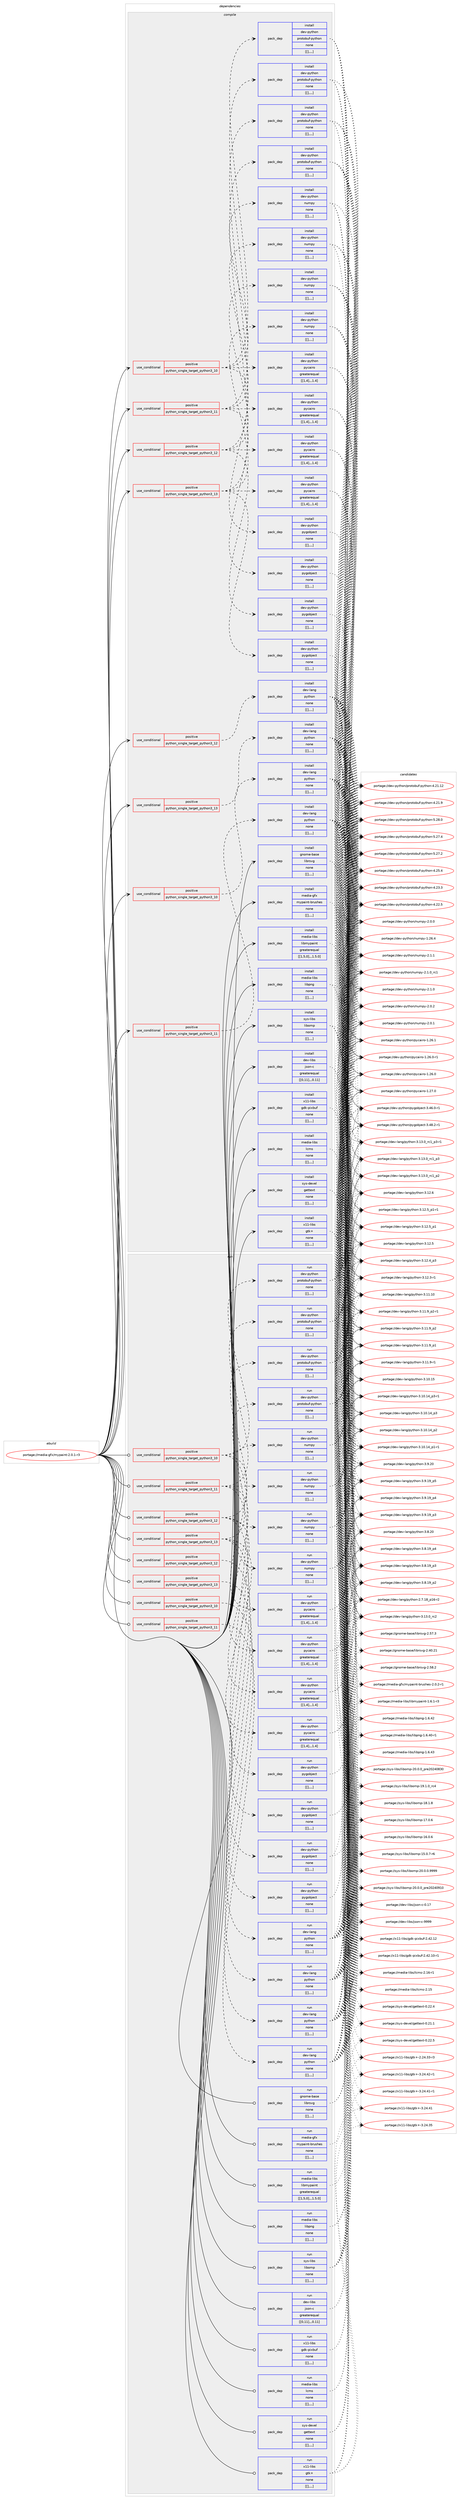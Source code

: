 digraph prolog {

# *************
# Graph options
# *************

newrank=true;
concentrate=true;
compound=true;
graph [rankdir=LR,fontname=Helvetica,fontsize=10,ranksep=1.5];#, ranksep=2.5, nodesep=0.2];
edge  [arrowhead=vee];
node  [fontname=Helvetica,fontsize=10];

# **********
# The ebuild
# **********

subgraph cluster_leftcol {
color=gray;
label=<<i>ebuild</i>>;
id [label="portage://media-gfx/mypaint-2.0.1-r3", color=red, width=4, href="../media-gfx/mypaint-2.0.1-r3.svg"];
}

# ****************
# The dependencies
# ****************

subgraph cluster_midcol {
color=gray;
label=<<i>dependencies</i>>;
subgraph cluster_compile {
fillcolor="#eeeeee";
style=filled;
label=<<i>compile</i>>;
subgraph cond76977 {
dependency308112 [label=<<TABLE BORDER="0" CELLBORDER="1" CELLSPACING="0" CELLPADDING="4"><TR><TD ROWSPAN="3" CELLPADDING="10">use_conditional</TD></TR><TR><TD>positive</TD></TR><TR><TD>python_single_target_python3_10</TD></TR></TABLE>>, shape=none, color=red];
subgraph pack228620 {
dependency308113 [label=<<TABLE BORDER="0" CELLBORDER="1" CELLSPACING="0" CELLPADDING="4" WIDTH="220"><TR><TD ROWSPAN="6" CELLPADDING="30">pack_dep</TD></TR><TR><TD WIDTH="110">install</TD></TR><TR><TD>dev-lang</TD></TR><TR><TD>python</TD></TR><TR><TD>none</TD></TR><TR><TD>[[],,,,]</TD></TR></TABLE>>, shape=none, color=blue];
}
dependency308112:e -> dependency308113:w [weight=20,style="dashed",arrowhead="vee"];
}
id:e -> dependency308112:w [weight=20,style="solid",arrowhead="vee"];
subgraph cond76978 {
dependency308114 [label=<<TABLE BORDER="0" CELLBORDER="1" CELLSPACING="0" CELLPADDING="4"><TR><TD ROWSPAN="3" CELLPADDING="10">use_conditional</TD></TR><TR><TD>positive</TD></TR><TR><TD>python_single_target_python3_10</TD></TR></TABLE>>, shape=none, color=red];
subgraph pack228621 {
dependency308115 [label=<<TABLE BORDER="0" CELLBORDER="1" CELLSPACING="0" CELLPADDING="4" WIDTH="220"><TR><TD ROWSPAN="6" CELLPADDING="30">pack_dep</TD></TR><TR><TD WIDTH="110">install</TD></TR><TR><TD>dev-python</TD></TR><TR><TD>pygobject</TD></TR><TR><TD>none</TD></TR><TR><TD>[[],,,,]</TD></TR></TABLE>>, shape=none, color=blue];
}
dependency308114:e -> dependency308115:w [weight=20,style="dashed",arrowhead="vee"];
subgraph pack228622 {
dependency308116 [label=<<TABLE BORDER="0" CELLBORDER="1" CELLSPACING="0" CELLPADDING="4" WIDTH="220"><TR><TD ROWSPAN="6" CELLPADDING="30">pack_dep</TD></TR><TR><TD WIDTH="110">install</TD></TR><TR><TD>dev-python</TD></TR><TR><TD>numpy</TD></TR><TR><TD>none</TD></TR><TR><TD>[[],,,,]</TD></TR></TABLE>>, shape=none, color=blue];
}
dependency308114:e -> dependency308116:w [weight=20,style="dashed",arrowhead="vee"];
subgraph pack228623 {
dependency308117 [label=<<TABLE BORDER="0" CELLBORDER="1" CELLSPACING="0" CELLPADDING="4" WIDTH="220"><TR><TD ROWSPAN="6" CELLPADDING="30">pack_dep</TD></TR><TR><TD WIDTH="110">install</TD></TR><TR><TD>dev-python</TD></TR><TR><TD>pycairo</TD></TR><TR><TD>greaterequal</TD></TR><TR><TD>[[1,4],,,1.4]</TD></TR></TABLE>>, shape=none, color=blue];
}
dependency308114:e -> dependency308117:w [weight=20,style="dashed",arrowhead="vee"];
subgraph pack228624 {
dependency308118 [label=<<TABLE BORDER="0" CELLBORDER="1" CELLSPACING="0" CELLPADDING="4" WIDTH="220"><TR><TD ROWSPAN="6" CELLPADDING="30">pack_dep</TD></TR><TR><TD WIDTH="110">install</TD></TR><TR><TD>dev-python</TD></TR><TR><TD>protobuf-python</TD></TR><TR><TD>none</TD></TR><TR><TD>[[],,,,]</TD></TR></TABLE>>, shape=none, color=blue];
}
dependency308114:e -> dependency308118:w [weight=20,style="dashed",arrowhead="vee"];
}
id:e -> dependency308114:w [weight=20,style="solid",arrowhead="vee"];
subgraph cond76979 {
dependency308119 [label=<<TABLE BORDER="0" CELLBORDER="1" CELLSPACING="0" CELLPADDING="4"><TR><TD ROWSPAN="3" CELLPADDING="10">use_conditional</TD></TR><TR><TD>positive</TD></TR><TR><TD>python_single_target_python3_11</TD></TR></TABLE>>, shape=none, color=red];
subgraph pack228625 {
dependency308120 [label=<<TABLE BORDER="0" CELLBORDER="1" CELLSPACING="0" CELLPADDING="4" WIDTH="220"><TR><TD ROWSPAN="6" CELLPADDING="30">pack_dep</TD></TR><TR><TD WIDTH="110">install</TD></TR><TR><TD>dev-lang</TD></TR><TR><TD>python</TD></TR><TR><TD>none</TD></TR><TR><TD>[[],,,,]</TD></TR></TABLE>>, shape=none, color=blue];
}
dependency308119:e -> dependency308120:w [weight=20,style="dashed",arrowhead="vee"];
}
id:e -> dependency308119:w [weight=20,style="solid",arrowhead="vee"];
subgraph cond76980 {
dependency308121 [label=<<TABLE BORDER="0" CELLBORDER="1" CELLSPACING="0" CELLPADDING="4"><TR><TD ROWSPAN="3" CELLPADDING="10">use_conditional</TD></TR><TR><TD>positive</TD></TR><TR><TD>python_single_target_python3_11</TD></TR></TABLE>>, shape=none, color=red];
subgraph pack228626 {
dependency308122 [label=<<TABLE BORDER="0" CELLBORDER="1" CELLSPACING="0" CELLPADDING="4" WIDTH="220"><TR><TD ROWSPAN="6" CELLPADDING="30">pack_dep</TD></TR><TR><TD WIDTH="110">install</TD></TR><TR><TD>dev-python</TD></TR><TR><TD>pygobject</TD></TR><TR><TD>none</TD></TR><TR><TD>[[],,,,]</TD></TR></TABLE>>, shape=none, color=blue];
}
dependency308121:e -> dependency308122:w [weight=20,style="dashed",arrowhead="vee"];
subgraph pack228627 {
dependency308123 [label=<<TABLE BORDER="0" CELLBORDER="1" CELLSPACING="0" CELLPADDING="4" WIDTH="220"><TR><TD ROWSPAN="6" CELLPADDING="30">pack_dep</TD></TR><TR><TD WIDTH="110">install</TD></TR><TR><TD>dev-python</TD></TR><TR><TD>numpy</TD></TR><TR><TD>none</TD></TR><TR><TD>[[],,,,]</TD></TR></TABLE>>, shape=none, color=blue];
}
dependency308121:e -> dependency308123:w [weight=20,style="dashed",arrowhead="vee"];
subgraph pack228628 {
dependency308124 [label=<<TABLE BORDER="0" CELLBORDER="1" CELLSPACING="0" CELLPADDING="4" WIDTH="220"><TR><TD ROWSPAN="6" CELLPADDING="30">pack_dep</TD></TR><TR><TD WIDTH="110">install</TD></TR><TR><TD>dev-python</TD></TR><TR><TD>pycairo</TD></TR><TR><TD>greaterequal</TD></TR><TR><TD>[[1,4],,,1.4]</TD></TR></TABLE>>, shape=none, color=blue];
}
dependency308121:e -> dependency308124:w [weight=20,style="dashed",arrowhead="vee"];
subgraph pack228629 {
dependency308125 [label=<<TABLE BORDER="0" CELLBORDER="1" CELLSPACING="0" CELLPADDING="4" WIDTH="220"><TR><TD ROWSPAN="6" CELLPADDING="30">pack_dep</TD></TR><TR><TD WIDTH="110">install</TD></TR><TR><TD>dev-python</TD></TR><TR><TD>protobuf-python</TD></TR><TR><TD>none</TD></TR><TR><TD>[[],,,,]</TD></TR></TABLE>>, shape=none, color=blue];
}
dependency308121:e -> dependency308125:w [weight=20,style="dashed",arrowhead="vee"];
}
id:e -> dependency308121:w [weight=20,style="solid",arrowhead="vee"];
subgraph cond76981 {
dependency308126 [label=<<TABLE BORDER="0" CELLBORDER="1" CELLSPACING="0" CELLPADDING="4"><TR><TD ROWSPAN="3" CELLPADDING="10">use_conditional</TD></TR><TR><TD>positive</TD></TR><TR><TD>python_single_target_python3_12</TD></TR></TABLE>>, shape=none, color=red];
subgraph pack228630 {
dependency308127 [label=<<TABLE BORDER="0" CELLBORDER="1" CELLSPACING="0" CELLPADDING="4" WIDTH="220"><TR><TD ROWSPAN="6" CELLPADDING="30">pack_dep</TD></TR><TR><TD WIDTH="110">install</TD></TR><TR><TD>dev-lang</TD></TR><TR><TD>python</TD></TR><TR><TD>none</TD></TR><TR><TD>[[],,,,]</TD></TR></TABLE>>, shape=none, color=blue];
}
dependency308126:e -> dependency308127:w [weight=20,style="dashed",arrowhead="vee"];
}
id:e -> dependency308126:w [weight=20,style="solid",arrowhead="vee"];
subgraph cond76982 {
dependency308128 [label=<<TABLE BORDER="0" CELLBORDER="1" CELLSPACING="0" CELLPADDING="4"><TR><TD ROWSPAN="3" CELLPADDING="10">use_conditional</TD></TR><TR><TD>positive</TD></TR><TR><TD>python_single_target_python3_12</TD></TR></TABLE>>, shape=none, color=red];
subgraph pack228631 {
dependency308129 [label=<<TABLE BORDER="0" CELLBORDER="1" CELLSPACING="0" CELLPADDING="4" WIDTH="220"><TR><TD ROWSPAN="6" CELLPADDING="30">pack_dep</TD></TR><TR><TD WIDTH="110">install</TD></TR><TR><TD>dev-python</TD></TR><TR><TD>pygobject</TD></TR><TR><TD>none</TD></TR><TR><TD>[[],,,,]</TD></TR></TABLE>>, shape=none, color=blue];
}
dependency308128:e -> dependency308129:w [weight=20,style="dashed",arrowhead="vee"];
subgraph pack228632 {
dependency308130 [label=<<TABLE BORDER="0" CELLBORDER="1" CELLSPACING="0" CELLPADDING="4" WIDTH="220"><TR><TD ROWSPAN="6" CELLPADDING="30">pack_dep</TD></TR><TR><TD WIDTH="110">install</TD></TR><TR><TD>dev-python</TD></TR><TR><TD>numpy</TD></TR><TR><TD>none</TD></TR><TR><TD>[[],,,,]</TD></TR></TABLE>>, shape=none, color=blue];
}
dependency308128:e -> dependency308130:w [weight=20,style="dashed",arrowhead="vee"];
subgraph pack228633 {
dependency308131 [label=<<TABLE BORDER="0" CELLBORDER="1" CELLSPACING="0" CELLPADDING="4" WIDTH="220"><TR><TD ROWSPAN="6" CELLPADDING="30">pack_dep</TD></TR><TR><TD WIDTH="110">install</TD></TR><TR><TD>dev-python</TD></TR><TR><TD>pycairo</TD></TR><TR><TD>greaterequal</TD></TR><TR><TD>[[1,4],,,1.4]</TD></TR></TABLE>>, shape=none, color=blue];
}
dependency308128:e -> dependency308131:w [weight=20,style="dashed",arrowhead="vee"];
subgraph pack228634 {
dependency308132 [label=<<TABLE BORDER="0" CELLBORDER="1" CELLSPACING="0" CELLPADDING="4" WIDTH="220"><TR><TD ROWSPAN="6" CELLPADDING="30">pack_dep</TD></TR><TR><TD WIDTH="110">install</TD></TR><TR><TD>dev-python</TD></TR><TR><TD>protobuf-python</TD></TR><TR><TD>none</TD></TR><TR><TD>[[],,,,]</TD></TR></TABLE>>, shape=none, color=blue];
}
dependency308128:e -> dependency308132:w [weight=20,style="dashed",arrowhead="vee"];
}
id:e -> dependency308128:w [weight=20,style="solid",arrowhead="vee"];
subgraph cond76983 {
dependency308133 [label=<<TABLE BORDER="0" CELLBORDER="1" CELLSPACING="0" CELLPADDING="4"><TR><TD ROWSPAN="3" CELLPADDING="10">use_conditional</TD></TR><TR><TD>positive</TD></TR><TR><TD>python_single_target_python3_13</TD></TR></TABLE>>, shape=none, color=red];
subgraph pack228635 {
dependency308134 [label=<<TABLE BORDER="0" CELLBORDER="1" CELLSPACING="0" CELLPADDING="4" WIDTH="220"><TR><TD ROWSPAN="6" CELLPADDING="30">pack_dep</TD></TR><TR><TD WIDTH="110">install</TD></TR><TR><TD>dev-lang</TD></TR><TR><TD>python</TD></TR><TR><TD>none</TD></TR><TR><TD>[[],,,,]</TD></TR></TABLE>>, shape=none, color=blue];
}
dependency308133:e -> dependency308134:w [weight=20,style="dashed",arrowhead="vee"];
}
id:e -> dependency308133:w [weight=20,style="solid",arrowhead="vee"];
subgraph cond76984 {
dependency308135 [label=<<TABLE BORDER="0" CELLBORDER="1" CELLSPACING="0" CELLPADDING="4"><TR><TD ROWSPAN="3" CELLPADDING="10">use_conditional</TD></TR><TR><TD>positive</TD></TR><TR><TD>python_single_target_python3_13</TD></TR></TABLE>>, shape=none, color=red];
subgraph pack228636 {
dependency308136 [label=<<TABLE BORDER="0" CELLBORDER="1" CELLSPACING="0" CELLPADDING="4" WIDTH="220"><TR><TD ROWSPAN="6" CELLPADDING="30">pack_dep</TD></TR><TR><TD WIDTH="110">install</TD></TR><TR><TD>dev-python</TD></TR><TR><TD>pygobject</TD></TR><TR><TD>none</TD></TR><TR><TD>[[],,,,]</TD></TR></TABLE>>, shape=none, color=blue];
}
dependency308135:e -> dependency308136:w [weight=20,style="dashed",arrowhead="vee"];
subgraph pack228637 {
dependency308137 [label=<<TABLE BORDER="0" CELLBORDER="1" CELLSPACING="0" CELLPADDING="4" WIDTH="220"><TR><TD ROWSPAN="6" CELLPADDING="30">pack_dep</TD></TR><TR><TD WIDTH="110">install</TD></TR><TR><TD>dev-python</TD></TR><TR><TD>numpy</TD></TR><TR><TD>none</TD></TR><TR><TD>[[],,,,]</TD></TR></TABLE>>, shape=none, color=blue];
}
dependency308135:e -> dependency308137:w [weight=20,style="dashed",arrowhead="vee"];
subgraph pack228638 {
dependency308138 [label=<<TABLE BORDER="0" CELLBORDER="1" CELLSPACING="0" CELLPADDING="4" WIDTH="220"><TR><TD ROWSPAN="6" CELLPADDING="30">pack_dep</TD></TR><TR><TD WIDTH="110">install</TD></TR><TR><TD>dev-python</TD></TR><TR><TD>pycairo</TD></TR><TR><TD>greaterequal</TD></TR><TR><TD>[[1,4],,,1.4]</TD></TR></TABLE>>, shape=none, color=blue];
}
dependency308135:e -> dependency308138:w [weight=20,style="dashed",arrowhead="vee"];
subgraph pack228639 {
dependency308139 [label=<<TABLE BORDER="0" CELLBORDER="1" CELLSPACING="0" CELLPADDING="4" WIDTH="220"><TR><TD ROWSPAN="6" CELLPADDING="30">pack_dep</TD></TR><TR><TD WIDTH="110">install</TD></TR><TR><TD>dev-python</TD></TR><TR><TD>protobuf-python</TD></TR><TR><TD>none</TD></TR><TR><TD>[[],,,,]</TD></TR></TABLE>>, shape=none, color=blue];
}
dependency308135:e -> dependency308139:w [weight=20,style="dashed",arrowhead="vee"];
}
id:e -> dependency308135:w [weight=20,style="solid",arrowhead="vee"];
subgraph pack228640 {
dependency308140 [label=<<TABLE BORDER="0" CELLBORDER="1" CELLSPACING="0" CELLPADDING="4" WIDTH="220"><TR><TD ROWSPAN="6" CELLPADDING="30">pack_dep</TD></TR><TR><TD WIDTH="110">install</TD></TR><TR><TD>dev-libs</TD></TR><TR><TD>json-c</TD></TR><TR><TD>greaterequal</TD></TR><TR><TD>[[0,11],,,0.11]</TD></TR></TABLE>>, shape=none, color=blue];
}
id:e -> dependency308140:w [weight=20,style="solid",arrowhead="vee"];
subgraph pack228641 {
dependency308141 [label=<<TABLE BORDER="0" CELLBORDER="1" CELLSPACING="0" CELLPADDING="4" WIDTH="220"><TR><TD ROWSPAN="6" CELLPADDING="30">pack_dep</TD></TR><TR><TD WIDTH="110">install</TD></TR><TR><TD>gnome-base</TD></TR><TR><TD>librsvg</TD></TR><TR><TD>none</TD></TR><TR><TD>[[],,,,]</TD></TR></TABLE>>, shape=none, color=blue];
}
id:e -> dependency308141:w [weight=20,style="solid",arrowhead="vee"];
subgraph pack228642 {
dependency308142 [label=<<TABLE BORDER="0" CELLBORDER="1" CELLSPACING="0" CELLPADDING="4" WIDTH="220"><TR><TD ROWSPAN="6" CELLPADDING="30">pack_dep</TD></TR><TR><TD WIDTH="110">install</TD></TR><TR><TD>media-gfx</TD></TR><TR><TD>mypaint-brushes</TD></TR><TR><TD>none</TD></TR><TR><TD>[[],,,,]</TD></TR></TABLE>>, shape=none, color=blue];
}
id:e -> dependency308142:w [weight=20,style="solid",arrowhead="vee"];
subgraph pack228643 {
dependency308143 [label=<<TABLE BORDER="0" CELLBORDER="1" CELLSPACING="0" CELLPADDING="4" WIDTH="220"><TR><TD ROWSPAN="6" CELLPADDING="30">pack_dep</TD></TR><TR><TD WIDTH="110">install</TD></TR><TR><TD>media-libs</TD></TR><TR><TD>lcms</TD></TR><TR><TD>none</TD></TR><TR><TD>[[],,,,]</TD></TR></TABLE>>, shape=none, color=blue];
}
id:e -> dependency308143:w [weight=20,style="solid",arrowhead="vee"];
subgraph pack228644 {
dependency308144 [label=<<TABLE BORDER="0" CELLBORDER="1" CELLSPACING="0" CELLPADDING="4" WIDTH="220"><TR><TD ROWSPAN="6" CELLPADDING="30">pack_dep</TD></TR><TR><TD WIDTH="110">install</TD></TR><TR><TD>media-libs</TD></TR><TR><TD>libmypaint</TD></TR><TR><TD>greaterequal</TD></TR><TR><TD>[[1,5,0],,,1.5.0]</TD></TR></TABLE>>, shape=none, color=blue];
}
id:e -> dependency308144:w [weight=20,style="solid",arrowhead="vee"];
subgraph pack228645 {
dependency308145 [label=<<TABLE BORDER="0" CELLBORDER="1" CELLSPACING="0" CELLPADDING="4" WIDTH="220"><TR><TD ROWSPAN="6" CELLPADDING="30">pack_dep</TD></TR><TR><TD WIDTH="110">install</TD></TR><TR><TD>media-libs</TD></TR><TR><TD>libpng</TD></TR><TR><TD>none</TD></TR><TR><TD>[[],,,,]</TD></TR></TABLE>>, shape=none, color=blue];
}
id:e -> dependency308145:w [weight=20,style="solid",arrowhead="vee"];
subgraph pack228646 {
dependency308146 [label=<<TABLE BORDER="0" CELLBORDER="1" CELLSPACING="0" CELLPADDING="4" WIDTH="220"><TR><TD ROWSPAN="6" CELLPADDING="30">pack_dep</TD></TR><TR><TD WIDTH="110">install</TD></TR><TR><TD>sys-devel</TD></TR><TR><TD>gettext</TD></TR><TR><TD>none</TD></TR><TR><TD>[[],,,,]</TD></TR></TABLE>>, shape=none, color=blue];
}
id:e -> dependency308146:w [weight=20,style="solid",arrowhead="vee"];
subgraph pack228647 {
dependency308147 [label=<<TABLE BORDER="0" CELLBORDER="1" CELLSPACING="0" CELLPADDING="4" WIDTH="220"><TR><TD ROWSPAN="6" CELLPADDING="30">pack_dep</TD></TR><TR><TD WIDTH="110">install</TD></TR><TR><TD>sys-libs</TD></TR><TR><TD>libomp</TD></TR><TR><TD>none</TD></TR><TR><TD>[[],,,,]</TD></TR></TABLE>>, shape=none, color=blue];
}
id:e -> dependency308147:w [weight=20,style="solid",arrowhead="vee"];
subgraph pack228648 {
dependency308148 [label=<<TABLE BORDER="0" CELLBORDER="1" CELLSPACING="0" CELLPADDING="4" WIDTH="220"><TR><TD ROWSPAN="6" CELLPADDING="30">pack_dep</TD></TR><TR><TD WIDTH="110">install</TD></TR><TR><TD>x11-libs</TD></TR><TR><TD>gdk-pixbuf</TD></TR><TR><TD>none</TD></TR><TR><TD>[[],,,,]</TD></TR></TABLE>>, shape=none, color=blue];
}
id:e -> dependency308148:w [weight=20,style="solid",arrowhead="vee"];
subgraph pack228649 {
dependency308149 [label=<<TABLE BORDER="0" CELLBORDER="1" CELLSPACING="0" CELLPADDING="4" WIDTH="220"><TR><TD ROWSPAN="6" CELLPADDING="30">pack_dep</TD></TR><TR><TD WIDTH="110">install</TD></TR><TR><TD>x11-libs</TD></TR><TR><TD>gtk+</TD></TR><TR><TD>none</TD></TR><TR><TD>[[],,,,]</TD></TR></TABLE>>, shape=none, color=blue];
}
id:e -> dependency308149:w [weight=20,style="solid",arrowhead="vee"];
}
subgraph cluster_compileandrun {
fillcolor="#eeeeee";
style=filled;
label=<<i>compile and run</i>>;
}
subgraph cluster_run {
fillcolor="#eeeeee";
style=filled;
label=<<i>run</i>>;
subgraph cond76985 {
dependency308150 [label=<<TABLE BORDER="0" CELLBORDER="1" CELLSPACING="0" CELLPADDING="4"><TR><TD ROWSPAN="3" CELLPADDING="10">use_conditional</TD></TR><TR><TD>positive</TD></TR><TR><TD>python_single_target_python3_10</TD></TR></TABLE>>, shape=none, color=red];
subgraph pack228650 {
dependency308151 [label=<<TABLE BORDER="0" CELLBORDER="1" CELLSPACING="0" CELLPADDING="4" WIDTH="220"><TR><TD ROWSPAN="6" CELLPADDING="30">pack_dep</TD></TR><TR><TD WIDTH="110">run</TD></TR><TR><TD>dev-lang</TD></TR><TR><TD>python</TD></TR><TR><TD>none</TD></TR><TR><TD>[[],,,,]</TD></TR></TABLE>>, shape=none, color=blue];
}
dependency308150:e -> dependency308151:w [weight=20,style="dashed",arrowhead="vee"];
}
id:e -> dependency308150:w [weight=20,style="solid",arrowhead="odot"];
subgraph cond76986 {
dependency308152 [label=<<TABLE BORDER="0" CELLBORDER="1" CELLSPACING="0" CELLPADDING="4"><TR><TD ROWSPAN="3" CELLPADDING="10">use_conditional</TD></TR><TR><TD>positive</TD></TR><TR><TD>python_single_target_python3_10</TD></TR></TABLE>>, shape=none, color=red];
subgraph pack228651 {
dependency308153 [label=<<TABLE BORDER="0" CELLBORDER="1" CELLSPACING="0" CELLPADDING="4" WIDTH="220"><TR><TD ROWSPAN="6" CELLPADDING="30">pack_dep</TD></TR><TR><TD WIDTH="110">run</TD></TR><TR><TD>dev-python</TD></TR><TR><TD>pygobject</TD></TR><TR><TD>none</TD></TR><TR><TD>[[],,,,]</TD></TR></TABLE>>, shape=none, color=blue];
}
dependency308152:e -> dependency308153:w [weight=20,style="dashed",arrowhead="vee"];
subgraph pack228652 {
dependency308154 [label=<<TABLE BORDER="0" CELLBORDER="1" CELLSPACING="0" CELLPADDING="4" WIDTH="220"><TR><TD ROWSPAN="6" CELLPADDING="30">pack_dep</TD></TR><TR><TD WIDTH="110">run</TD></TR><TR><TD>dev-python</TD></TR><TR><TD>numpy</TD></TR><TR><TD>none</TD></TR><TR><TD>[[],,,,]</TD></TR></TABLE>>, shape=none, color=blue];
}
dependency308152:e -> dependency308154:w [weight=20,style="dashed",arrowhead="vee"];
subgraph pack228653 {
dependency308155 [label=<<TABLE BORDER="0" CELLBORDER="1" CELLSPACING="0" CELLPADDING="4" WIDTH="220"><TR><TD ROWSPAN="6" CELLPADDING="30">pack_dep</TD></TR><TR><TD WIDTH="110">run</TD></TR><TR><TD>dev-python</TD></TR><TR><TD>pycairo</TD></TR><TR><TD>greaterequal</TD></TR><TR><TD>[[1,4],,,1.4]</TD></TR></TABLE>>, shape=none, color=blue];
}
dependency308152:e -> dependency308155:w [weight=20,style="dashed",arrowhead="vee"];
subgraph pack228654 {
dependency308156 [label=<<TABLE BORDER="0" CELLBORDER="1" CELLSPACING="0" CELLPADDING="4" WIDTH="220"><TR><TD ROWSPAN="6" CELLPADDING="30">pack_dep</TD></TR><TR><TD WIDTH="110">run</TD></TR><TR><TD>dev-python</TD></TR><TR><TD>protobuf-python</TD></TR><TR><TD>none</TD></TR><TR><TD>[[],,,,]</TD></TR></TABLE>>, shape=none, color=blue];
}
dependency308152:e -> dependency308156:w [weight=20,style="dashed",arrowhead="vee"];
}
id:e -> dependency308152:w [weight=20,style="solid",arrowhead="odot"];
subgraph cond76987 {
dependency308157 [label=<<TABLE BORDER="0" CELLBORDER="1" CELLSPACING="0" CELLPADDING="4"><TR><TD ROWSPAN="3" CELLPADDING="10">use_conditional</TD></TR><TR><TD>positive</TD></TR><TR><TD>python_single_target_python3_11</TD></TR></TABLE>>, shape=none, color=red];
subgraph pack228655 {
dependency308158 [label=<<TABLE BORDER="0" CELLBORDER="1" CELLSPACING="0" CELLPADDING="4" WIDTH="220"><TR><TD ROWSPAN="6" CELLPADDING="30">pack_dep</TD></TR><TR><TD WIDTH="110">run</TD></TR><TR><TD>dev-lang</TD></TR><TR><TD>python</TD></TR><TR><TD>none</TD></TR><TR><TD>[[],,,,]</TD></TR></TABLE>>, shape=none, color=blue];
}
dependency308157:e -> dependency308158:w [weight=20,style="dashed",arrowhead="vee"];
}
id:e -> dependency308157:w [weight=20,style="solid",arrowhead="odot"];
subgraph cond76988 {
dependency308159 [label=<<TABLE BORDER="0" CELLBORDER="1" CELLSPACING="0" CELLPADDING="4"><TR><TD ROWSPAN="3" CELLPADDING="10">use_conditional</TD></TR><TR><TD>positive</TD></TR><TR><TD>python_single_target_python3_11</TD></TR></TABLE>>, shape=none, color=red];
subgraph pack228656 {
dependency308160 [label=<<TABLE BORDER="0" CELLBORDER="1" CELLSPACING="0" CELLPADDING="4" WIDTH="220"><TR><TD ROWSPAN="6" CELLPADDING="30">pack_dep</TD></TR><TR><TD WIDTH="110">run</TD></TR><TR><TD>dev-python</TD></TR><TR><TD>pygobject</TD></TR><TR><TD>none</TD></TR><TR><TD>[[],,,,]</TD></TR></TABLE>>, shape=none, color=blue];
}
dependency308159:e -> dependency308160:w [weight=20,style="dashed",arrowhead="vee"];
subgraph pack228657 {
dependency308161 [label=<<TABLE BORDER="0" CELLBORDER="1" CELLSPACING="0" CELLPADDING="4" WIDTH="220"><TR><TD ROWSPAN="6" CELLPADDING="30">pack_dep</TD></TR><TR><TD WIDTH="110">run</TD></TR><TR><TD>dev-python</TD></TR><TR><TD>numpy</TD></TR><TR><TD>none</TD></TR><TR><TD>[[],,,,]</TD></TR></TABLE>>, shape=none, color=blue];
}
dependency308159:e -> dependency308161:w [weight=20,style="dashed",arrowhead="vee"];
subgraph pack228658 {
dependency308162 [label=<<TABLE BORDER="0" CELLBORDER="1" CELLSPACING="0" CELLPADDING="4" WIDTH="220"><TR><TD ROWSPAN="6" CELLPADDING="30">pack_dep</TD></TR><TR><TD WIDTH="110">run</TD></TR><TR><TD>dev-python</TD></TR><TR><TD>pycairo</TD></TR><TR><TD>greaterequal</TD></TR><TR><TD>[[1,4],,,1.4]</TD></TR></TABLE>>, shape=none, color=blue];
}
dependency308159:e -> dependency308162:w [weight=20,style="dashed",arrowhead="vee"];
subgraph pack228659 {
dependency308163 [label=<<TABLE BORDER="0" CELLBORDER="1" CELLSPACING="0" CELLPADDING="4" WIDTH="220"><TR><TD ROWSPAN="6" CELLPADDING="30">pack_dep</TD></TR><TR><TD WIDTH="110">run</TD></TR><TR><TD>dev-python</TD></TR><TR><TD>protobuf-python</TD></TR><TR><TD>none</TD></TR><TR><TD>[[],,,,]</TD></TR></TABLE>>, shape=none, color=blue];
}
dependency308159:e -> dependency308163:w [weight=20,style="dashed",arrowhead="vee"];
}
id:e -> dependency308159:w [weight=20,style="solid",arrowhead="odot"];
subgraph cond76989 {
dependency308164 [label=<<TABLE BORDER="0" CELLBORDER="1" CELLSPACING="0" CELLPADDING="4"><TR><TD ROWSPAN="3" CELLPADDING="10">use_conditional</TD></TR><TR><TD>positive</TD></TR><TR><TD>python_single_target_python3_12</TD></TR></TABLE>>, shape=none, color=red];
subgraph pack228660 {
dependency308165 [label=<<TABLE BORDER="0" CELLBORDER="1" CELLSPACING="0" CELLPADDING="4" WIDTH="220"><TR><TD ROWSPAN="6" CELLPADDING="30">pack_dep</TD></TR><TR><TD WIDTH="110">run</TD></TR><TR><TD>dev-lang</TD></TR><TR><TD>python</TD></TR><TR><TD>none</TD></TR><TR><TD>[[],,,,]</TD></TR></TABLE>>, shape=none, color=blue];
}
dependency308164:e -> dependency308165:w [weight=20,style="dashed",arrowhead="vee"];
}
id:e -> dependency308164:w [weight=20,style="solid",arrowhead="odot"];
subgraph cond76990 {
dependency308166 [label=<<TABLE BORDER="0" CELLBORDER="1" CELLSPACING="0" CELLPADDING="4"><TR><TD ROWSPAN="3" CELLPADDING="10">use_conditional</TD></TR><TR><TD>positive</TD></TR><TR><TD>python_single_target_python3_12</TD></TR></TABLE>>, shape=none, color=red];
subgraph pack228661 {
dependency308167 [label=<<TABLE BORDER="0" CELLBORDER="1" CELLSPACING="0" CELLPADDING="4" WIDTH="220"><TR><TD ROWSPAN="6" CELLPADDING="30">pack_dep</TD></TR><TR><TD WIDTH="110">run</TD></TR><TR><TD>dev-python</TD></TR><TR><TD>pygobject</TD></TR><TR><TD>none</TD></TR><TR><TD>[[],,,,]</TD></TR></TABLE>>, shape=none, color=blue];
}
dependency308166:e -> dependency308167:w [weight=20,style="dashed",arrowhead="vee"];
subgraph pack228662 {
dependency308168 [label=<<TABLE BORDER="0" CELLBORDER="1" CELLSPACING="0" CELLPADDING="4" WIDTH="220"><TR><TD ROWSPAN="6" CELLPADDING="30">pack_dep</TD></TR><TR><TD WIDTH="110">run</TD></TR><TR><TD>dev-python</TD></TR><TR><TD>numpy</TD></TR><TR><TD>none</TD></TR><TR><TD>[[],,,,]</TD></TR></TABLE>>, shape=none, color=blue];
}
dependency308166:e -> dependency308168:w [weight=20,style="dashed",arrowhead="vee"];
subgraph pack228663 {
dependency308169 [label=<<TABLE BORDER="0" CELLBORDER="1" CELLSPACING="0" CELLPADDING="4" WIDTH="220"><TR><TD ROWSPAN="6" CELLPADDING="30">pack_dep</TD></TR><TR><TD WIDTH="110">run</TD></TR><TR><TD>dev-python</TD></TR><TR><TD>pycairo</TD></TR><TR><TD>greaterequal</TD></TR><TR><TD>[[1,4],,,1.4]</TD></TR></TABLE>>, shape=none, color=blue];
}
dependency308166:e -> dependency308169:w [weight=20,style="dashed",arrowhead="vee"];
subgraph pack228664 {
dependency308170 [label=<<TABLE BORDER="0" CELLBORDER="1" CELLSPACING="0" CELLPADDING="4" WIDTH="220"><TR><TD ROWSPAN="6" CELLPADDING="30">pack_dep</TD></TR><TR><TD WIDTH="110">run</TD></TR><TR><TD>dev-python</TD></TR><TR><TD>protobuf-python</TD></TR><TR><TD>none</TD></TR><TR><TD>[[],,,,]</TD></TR></TABLE>>, shape=none, color=blue];
}
dependency308166:e -> dependency308170:w [weight=20,style="dashed",arrowhead="vee"];
}
id:e -> dependency308166:w [weight=20,style="solid",arrowhead="odot"];
subgraph cond76991 {
dependency308171 [label=<<TABLE BORDER="0" CELLBORDER="1" CELLSPACING="0" CELLPADDING="4"><TR><TD ROWSPAN="3" CELLPADDING="10">use_conditional</TD></TR><TR><TD>positive</TD></TR><TR><TD>python_single_target_python3_13</TD></TR></TABLE>>, shape=none, color=red];
subgraph pack228665 {
dependency308172 [label=<<TABLE BORDER="0" CELLBORDER="1" CELLSPACING="0" CELLPADDING="4" WIDTH="220"><TR><TD ROWSPAN="6" CELLPADDING="30">pack_dep</TD></TR><TR><TD WIDTH="110">run</TD></TR><TR><TD>dev-lang</TD></TR><TR><TD>python</TD></TR><TR><TD>none</TD></TR><TR><TD>[[],,,,]</TD></TR></TABLE>>, shape=none, color=blue];
}
dependency308171:e -> dependency308172:w [weight=20,style="dashed",arrowhead="vee"];
}
id:e -> dependency308171:w [weight=20,style="solid",arrowhead="odot"];
subgraph cond76992 {
dependency308173 [label=<<TABLE BORDER="0" CELLBORDER="1" CELLSPACING="0" CELLPADDING="4"><TR><TD ROWSPAN="3" CELLPADDING="10">use_conditional</TD></TR><TR><TD>positive</TD></TR><TR><TD>python_single_target_python3_13</TD></TR></TABLE>>, shape=none, color=red];
subgraph pack228666 {
dependency308174 [label=<<TABLE BORDER="0" CELLBORDER="1" CELLSPACING="0" CELLPADDING="4" WIDTH="220"><TR><TD ROWSPAN="6" CELLPADDING="30">pack_dep</TD></TR><TR><TD WIDTH="110">run</TD></TR><TR><TD>dev-python</TD></TR><TR><TD>pygobject</TD></TR><TR><TD>none</TD></TR><TR><TD>[[],,,,]</TD></TR></TABLE>>, shape=none, color=blue];
}
dependency308173:e -> dependency308174:w [weight=20,style="dashed",arrowhead="vee"];
subgraph pack228667 {
dependency308175 [label=<<TABLE BORDER="0" CELLBORDER="1" CELLSPACING="0" CELLPADDING="4" WIDTH="220"><TR><TD ROWSPAN="6" CELLPADDING="30">pack_dep</TD></TR><TR><TD WIDTH="110">run</TD></TR><TR><TD>dev-python</TD></TR><TR><TD>numpy</TD></TR><TR><TD>none</TD></TR><TR><TD>[[],,,,]</TD></TR></TABLE>>, shape=none, color=blue];
}
dependency308173:e -> dependency308175:w [weight=20,style="dashed",arrowhead="vee"];
subgraph pack228668 {
dependency308176 [label=<<TABLE BORDER="0" CELLBORDER="1" CELLSPACING="0" CELLPADDING="4" WIDTH="220"><TR><TD ROWSPAN="6" CELLPADDING="30">pack_dep</TD></TR><TR><TD WIDTH="110">run</TD></TR><TR><TD>dev-python</TD></TR><TR><TD>pycairo</TD></TR><TR><TD>greaterequal</TD></TR><TR><TD>[[1,4],,,1.4]</TD></TR></TABLE>>, shape=none, color=blue];
}
dependency308173:e -> dependency308176:w [weight=20,style="dashed",arrowhead="vee"];
subgraph pack228669 {
dependency308177 [label=<<TABLE BORDER="0" CELLBORDER="1" CELLSPACING="0" CELLPADDING="4" WIDTH="220"><TR><TD ROWSPAN="6" CELLPADDING="30">pack_dep</TD></TR><TR><TD WIDTH="110">run</TD></TR><TR><TD>dev-python</TD></TR><TR><TD>protobuf-python</TD></TR><TR><TD>none</TD></TR><TR><TD>[[],,,,]</TD></TR></TABLE>>, shape=none, color=blue];
}
dependency308173:e -> dependency308177:w [weight=20,style="dashed",arrowhead="vee"];
}
id:e -> dependency308173:w [weight=20,style="solid",arrowhead="odot"];
subgraph pack228670 {
dependency308178 [label=<<TABLE BORDER="0" CELLBORDER="1" CELLSPACING="0" CELLPADDING="4" WIDTH="220"><TR><TD ROWSPAN="6" CELLPADDING="30">pack_dep</TD></TR><TR><TD WIDTH="110">run</TD></TR><TR><TD>dev-libs</TD></TR><TR><TD>json-c</TD></TR><TR><TD>greaterequal</TD></TR><TR><TD>[[0,11],,,0.11]</TD></TR></TABLE>>, shape=none, color=blue];
}
id:e -> dependency308178:w [weight=20,style="solid",arrowhead="odot"];
subgraph pack228671 {
dependency308179 [label=<<TABLE BORDER="0" CELLBORDER="1" CELLSPACING="0" CELLPADDING="4" WIDTH="220"><TR><TD ROWSPAN="6" CELLPADDING="30">pack_dep</TD></TR><TR><TD WIDTH="110">run</TD></TR><TR><TD>gnome-base</TD></TR><TR><TD>librsvg</TD></TR><TR><TD>none</TD></TR><TR><TD>[[],,,,]</TD></TR></TABLE>>, shape=none, color=blue];
}
id:e -> dependency308179:w [weight=20,style="solid",arrowhead="odot"];
subgraph pack228672 {
dependency308180 [label=<<TABLE BORDER="0" CELLBORDER="1" CELLSPACING="0" CELLPADDING="4" WIDTH="220"><TR><TD ROWSPAN="6" CELLPADDING="30">pack_dep</TD></TR><TR><TD WIDTH="110">run</TD></TR><TR><TD>media-gfx</TD></TR><TR><TD>mypaint-brushes</TD></TR><TR><TD>none</TD></TR><TR><TD>[[],,,,]</TD></TR></TABLE>>, shape=none, color=blue];
}
id:e -> dependency308180:w [weight=20,style="solid",arrowhead="odot"];
subgraph pack228673 {
dependency308181 [label=<<TABLE BORDER="0" CELLBORDER="1" CELLSPACING="0" CELLPADDING="4" WIDTH="220"><TR><TD ROWSPAN="6" CELLPADDING="30">pack_dep</TD></TR><TR><TD WIDTH="110">run</TD></TR><TR><TD>media-libs</TD></TR><TR><TD>lcms</TD></TR><TR><TD>none</TD></TR><TR><TD>[[],,,,]</TD></TR></TABLE>>, shape=none, color=blue];
}
id:e -> dependency308181:w [weight=20,style="solid",arrowhead="odot"];
subgraph pack228674 {
dependency308182 [label=<<TABLE BORDER="0" CELLBORDER="1" CELLSPACING="0" CELLPADDING="4" WIDTH="220"><TR><TD ROWSPAN="6" CELLPADDING="30">pack_dep</TD></TR><TR><TD WIDTH="110">run</TD></TR><TR><TD>media-libs</TD></TR><TR><TD>libmypaint</TD></TR><TR><TD>greaterequal</TD></TR><TR><TD>[[1,5,0],,,1.5.0]</TD></TR></TABLE>>, shape=none, color=blue];
}
id:e -> dependency308182:w [weight=20,style="solid",arrowhead="odot"];
subgraph pack228675 {
dependency308183 [label=<<TABLE BORDER="0" CELLBORDER="1" CELLSPACING="0" CELLPADDING="4" WIDTH="220"><TR><TD ROWSPAN="6" CELLPADDING="30">pack_dep</TD></TR><TR><TD WIDTH="110">run</TD></TR><TR><TD>media-libs</TD></TR><TR><TD>libpng</TD></TR><TR><TD>none</TD></TR><TR><TD>[[],,,,]</TD></TR></TABLE>>, shape=none, color=blue];
}
id:e -> dependency308183:w [weight=20,style="solid",arrowhead="odot"];
subgraph pack228676 {
dependency308184 [label=<<TABLE BORDER="0" CELLBORDER="1" CELLSPACING="0" CELLPADDING="4" WIDTH="220"><TR><TD ROWSPAN="6" CELLPADDING="30">pack_dep</TD></TR><TR><TD WIDTH="110">run</TD></TR><TR><TD>sys-devel</TD></TR><TR><TD>gettext</TD></TR><TR><TD>none</TD></TR><TR><TD>[[],,,,]</TD></TR></TABLE>>, shape=none, color=blue];
}
id:e -> dependency308184:w [weight=20,style="solid",arrowhead="odot"];
subgraph pack228677 {
dependency308185 [label=<<TABLE BORDER="0" CELLBORDER="1" CELLSPACING="0" CELLPADDING="4" WIDTH="220"><TR><TD ROWSPAN="6" CELLPADDING="30">pack_dep</TD></TR><TR><TD WIDTH="110">run</TD></TR><TR><TD>sys-libs</TD></TR><TR><TD>libomp</TD></TR><TR><TD>none</TD></TR><TR><TD>[[],,,,]</TD></TR></TABLE>>, shape=none, color=blue];
}
id:e -> dependency308185:w [weight=20,style="solid",arrowhead="odot"];
subgraph pack228678 {
dependency308186 [label=<<TABLE BORDER="0" CELLBORDER="1" CELLSPACING="0" CELLPADDING="4" WIDTH="220"><TR><TD ROWSPAN="6" CELLPADDING="30">pack_dep</TD></TR><TR><TD WIDTH="110">run</TD></TR><TR><TD>x11-libs</TD></TR><TR><TD>gdk-pixbuf</TD></TR><TR><TD>none</TD></TR><TR><TD>[[],,,,]</TD></TR></TABLE>>, shape=none, color=blue];
}
id:e -> dependency308186:w [weight=20,style="solid",arrowhead="odot"];
subgraph pack228679 {
dependency308187 [label=<<TABLE BORDER="0" CELLBORDER="1" CELLSPACING="0" CELLPADDING="4" WIDTH="220"><TR><TD ROWSPAN="6" CELLPADDING="30">pack_dep</TD></TR><TR><TD WIDTH="110">run</TD></TR><TR><TD>x11-libs</TD></TR><TR><TD>gtk+</TD></TR><TR><TD>none</TD></TR><TR><TD>[[],,,,]</TD></TR></TABLE>>, shape=none, color=blue];
}
id:e -> dependency308187:w [weight=20,style="solid",arrowhead="odot"];
}
}

# **************
# The candidates
# **************

subgraph cluster_choices {
rank=same;
color=gray;
label=<<i>candidates</i>>;

subgraph choice228620 {
color=black;
nodesep=1;
choice10010111845108971101034711212111610411111045514649514648951149950 [label="portage://dev-lang/python-3.13.0_rc2", color=red, width=4,href="../dev-lang/python-3.13.0_rc2.svg"];
choice1001011184510897110103471121211161041111104551464951464895114994995112514511449 [label="portage://dev-lang/python-3.13.0_rc1_p3-r1", color=red, width=4,href="../dev-lang/python-3.13.0_rc1_p3-r1.svg"];
choice100101118451089711010347112121116104111110455146495146489511499499511251 [label="portage://dev-lang/python-3.13.0_rc1_p3", color=red, width=4,href="../dev-lang/python-3.13.0_rc1_p3.svg"];
choice100101118451089711010347112121116104111110455146495146489511499499511250 [label="portage://dev-lang/python-3.13.0_rc1_p2", color=red, width=4,href="../dev-lang/python-3.13.0_rc1_p2.svg"];
choice10010111845108971101034711212111610411111045514649504654 [label="portage://dev-lang/python-3.12.6", color=red, width=4,href="../dev-lang/python-3.12.6.svg"];
choice1001011184510897110103471121211161041111104551464950465395112494511449 [label="portage://dev-lang/python-3.12.5_p1-r1", color=red, width=4,href="../dev-lang/python-3.12.5_p1-r1.svg"];
choice100101118451089711010347112121116104111110455146495046539511249 [label="portage://dev-lang/python-3.12.5_p1", color=red, width=4,href="../dev-lang/python-3.12.5_p1.svg"];
choice10010111845108971101034711212111610411111045514649504653 [label="portage://dev-lang/python-3.12.5", color=red, width=4,href="../dev-lang/python-3.12.5.svg"];
choice100101118451089711010347112121116104111110455146495046529511251 [label="portage://dev-lang/python-3.12.4_p3", color=red, width=4,href="../dev-lang/python-3.12.4_p3.svg"];
choice100101118451089711010347112121116104111110455146495046514511449 [label="portage://dev-lang/python-3.12.3-r1", color=red, width=4,href="../dev-lang/python-3.12.3-r1.svg"];
choice1001011184510897110103471121211161041111104551464949464948 [label="portage://dev-lang/python-3.11.10", color=red, width=4,href="../dev-lang/python-3.11.10.svg"];
choice1001011184510897110103471121211161041111104551464949465795112504511449 [label="portage://dev-lang/python-3.11.9_p2-r1", color=red, width=4,href="../dev-lang/python-3.11.9_p2-r1.svg"];
choice100101118451089711010347112121116104111110455146494946579511250 [label="portage://dev-lang/python-3.11.9_p2", color=red, width=4,href="../dev-lang/python-3.11.9_p2.svg"];
choice100101118451089711010347112121116104111110455146494946579511249 [label="portage://dev-lang/python-3.11.9_p1", color=red, width=4,href="../dev-lang/python-3.11.9_p1.svg"];
choice100101118451089711010347112121116104111110455146494946574511449 [label="portage://dev-lang/python-3.11.9-r1", color=red, width=4,href="../dev-lang/python-3.11.9-r1.svg"];
choice1001011184510897110103471121211161041111104551464948464953 [label="portage://dev-lang/python-3.10.15", color=red, width=4,href="../dev-lang/python-3.10.15.svg"];
choice100101118451089711010347112121116104111110455146494846495295112514511449 [label="portage://dev-lang/python-3.10.14_p3-r1", color=red, width=4,href="../dev-lang/python-3.10.14_p3-r1.svg"];
choice10010111845108971101034711212111610411111045514649484649529511251 [label="portage://dev-lang/python-3.10.14_p3", color=red, width=4,href="../dev-lang/python-3.10.14_p3.svg"];
choice10010111845108971101034711212111610411111045514649484649529511250 [label="portage://dev-lang/python-3.10.14_p2", color=red, width=4,href="../dev-lang/python-3.10.14_p2.svg"];
choice100101118451089711010347112121116104111110455146494846495295112494511449 [label="portage://dev-lang/python-3.10.14_p1-r1", color=red, width=4,href="../dev-lang/python-3.10.14_p1-r1.svg"];
choice10010111845108971101034711212111610411111045514657465048 [label="portage://dev-lang/python-3.9.20", color=red, width=4,href="../dev-lang/python-3.9.20.svg"];
choice100101118451089711010347112121116104111110455146574649579511253 [label="portage://dev-lang/python-3.9.19_p5", color=red, width=4,href="../dev-lang/python-3.9.19_p5.svg"];
choice100101118451089711010347112121116104111110455146574649579511252 [label="portage://dev-lang/python-3.9.19_p4", color=red, width=4,href="../dev-lang/python-3.9.19_p4.svg"];
choice100101118451089711010347112121116104111110455146574649579511251 [label="portage://dev-lang/python-3.9.19_p3", color=red, width=4,href="../dev-lang/python-3.9.19_p3.svg"];
choice10010111845108971101034711212111610411111045514656465048 [label="portage://dev-lang/python-3.8.20", color=red, width=4,href="../dev-lang/python-3.8.20.svg"];
choice100101118451089711010347112121116104111110455146564649579511252 [label="portage://dev-lang/python-3.8.19_p4", color=red, width=4,href="../dev-lang/python-3.8.19_p4.svg"];
choice100101118451089711010347112121116104111110455146564649579511251 [label="portage://dev-lang/python-3.8.19_p3", color=red, width=4,href="../dev-lang/python-3.8.19_p3.svg"];
choice100101118451089711010347112121116104111110455146564649579511250 [label="portage://dev-lang/python-3.8.19_p2", color=red, width=4,href="../dev-lang/python-3.8.19_p2.svg"];
choice100101118451089711010347112121116104111110455046554649569511249544511450 [label="portage://dev-lang/python-2.7.18_p16-r2", color=red, width=4,href="../dev-lang/python-2.7.18_p16-r2.svg"];
dependency308113:e -> choice10010111845108971101034711212111610411111045514649514648951149950:w [style=dotted,weight="100"];
dependency308113:e -> choice1001011184510897110103471121211161041111104551464951464895114994995112514511449:w [style=dotted,weight="100"];
dependency308113:e -> choice100101118451089711010347112121116104111110455146495146489511499499511251:w [style=dotted,weight="100"];
dependency308113:e -> choice100101118451089711010347112121116104111110455146495146489511499499511250:w [style=dotted,weight="100"];
dependency308113:e -> choice10010111845108971101034711212111610411111045514649504654:w [style=dotted,weight="100"];
dependency308113:e -> choice1001011184510897110103471121211161041111104551464950465395112494511449:w [style=dotted,weight="100"];
dependency308113:e -> choice100101118451089711010347112121116104111110455146495046539511249:w [style=dotted,weight="100"];
dependency308113:e -> choice10010111845108971101034711212111610411111045514649504653:w [style=dotted,weight="100"];
dependency308113:e -> choice100101118451089711010347112121116104111110455146495046529511251:w [style=dotted,weight="100"];
dependency308113:e -> choice100101118451089711010347112121116104111110455146495046514511449:w [style=dotted,weight="100"];
dependency308113:e -> choice1001011184510897110103471121211161041111104551464949464948:w [style=dotted,weight="100"];
dependency308113:e -> choice1001011184510897110103471121211161041111104551464949465795112504511449:w [style=dotted,weight="100"];
dependency308113:e -> choice100101118451089711010347112121116104111110455146494946579511250:w [style=dotted,weight="100"];
dependency308113:e -> choice100101118451089711010347112121116104111110455146494946579511249:w [style=dotted,weight="100"];
dependency308113:e -> choice100101118451089711010347112121116104111110455146494946574511449:w [style=dotted,weight="100"];
dependency308113:e -> choice1001011184510897110103471121211161041111104551464948464953:w [style=dotted,weight="100"];
dependency308113:e -> choice100101118451089711010347112121116104111110455146494846495295112514511449:w [style=dotted,weight="100"];
dependency308113:e -> choice10010111845108971101034711212111610411111045514649484649529511251:w [style=dotted,weight="100"];
dependency308113:e -> choice10010111845108971101034711212111610411111045514649484649529511250:w [style=dotted,weight="100"];
dependency308113:e -> choice100101118451089711010347112121116104111110455146494846495295112494511449:w [style=dotted,weight="100"];
dependency308113:e -> choice10010111845108971101034711212111610411111045514657465048:w [style=dotted,weight="100"];
dependency308113:e -> choice100101118451089711010347112121116104111110455146574649579511253:w [style=dotted,weight="100"];
dependency308113:e -> choice100101118451089711010347112121116104111110455146574649579511252:w [style=dotted,weight="100"];
dependency308113:e -> choice100101118451089711010347112121116104111110455146574649579511251:w [style=dotted,weight="100"];
dependency308113:e -> choice10010111845108971101034711212111610411111045514656465048:w [style=dotted,weight="100"];
dependency308113:e -> choice100101118451089711010347112121116104111110455146564649579511252:w [style=dotted,weight="100"];
dependency308113:e -> choice100101118451089711010347112121116104111110455146564649579511251:w [style=dotted,weight="100"];
dependency308113:e -> choice100101118451089711010347112121116104111110455146564649579511250:w [style=dotted,weight="100"];
dependency308113:e -> choice100101118451089711010347112121116104111110455046554649569511249544511450:w [style=dotted,weight="100"];
}
subgraph choice228621 {
color=black;
nodesep=1;
choice10010111845112121116104111110471121211031119810610199116455146525646504511449 [label="portage://dev-python/pygobject-3.48.2-r1", color=red, width=4,href="../dev-python/pygobject-3.48.2-r1.svg"];
choice10010111845112121116104111110471121211031119810610199116455146525446484511449 [label="portage://dev-python/pygobject-3.46.0-r1", color=red, width=4,href="../dev-python/pygobject-3.46.0-r1.svg"];
dependency308115:e -> choice10010111845112121116104111110471121211031119810610199116455146525646504511449:w [style=dotted,weight="100"];
dependency308115:e -> choice10010111845112121116104111110471121211031119810610199116455146525446484511449:w [style=dotted,weight="100"];
}
subgraph choice228622 {
color=black;
nodesep=1;
choice1001011184511212111610411111047110117109112121455046494649 [label="portage://dev-python/numpy-2.1.1", color=red, width=4,href="../dev-python/numpy-2.1.1.svg"];
choice1001011184511212111610411111047110117109112121455046494648951149949 [label="portage://dev-python/numpy-2.1.0_rc1", color=red, width=4,href="../dev-python/numpy-2.1.0_rc1.svg"];
choice1001011184511212111610411111047110117109112121455046494648 [label="portage://dev-python/numpy-2.1.0", color=red, width=4,href="../dev-python/numpy-2.1.0.svg"];
choice1001011184511212111610411111047110117109112121455046484650 [label="portage://dev-python/numpy-2.0.2", color=red, width=4,href="../dev-python/numpy-2.0.2.svg"];
choice1001011184511212111610411111047110117109112121455046484649 [label="portage://dev-python/numpy-2.0.1", color=red, width=4,href="../dev-python/numpy-2.0.1.svg"];
choice1001011184511212111610411111047110117109112121455046484648 [label="portage://dev-python/numpy-2.0.0", color=red, width=4,href="../dev-python/numpy-2.0.0.svg"];
choice100101118451121211161041111104711011710911212145494650544652 [label="portage://dev-python/numpy-1.26.4", color=red, width=4,href="../dev-python/numpy-1.26.4.svg"];
dependency308116:e -> choice1001011184511212111610411111047110117109112121455046494649:w [style=dotted,weight="100"];
dependency308116:e -> choice1001011184511212111610411111047110117109112121455046494648951149949:w [style=dotted,weight="100"];
dependency308116:e -> choice1001011184511212111610411111047110117109112121455046494648:w [style=dotted,weight="100"];
dependency308116:e -> choice1001011184511212111610411111047110117109112121455046484650:w [style=dotted,weight="100"];
dependency308116:e -> choice1001011184511212111610411111047110117109112121455046484649:w [style=dotted,weight="100"];
dependency308116:e -> choice1001011184511212111610411111047110117109112121455046484648:w [style=dotted,weight="100"];
dependency308116:e -> choice100101118451121211161041111104711011710911212145494650544652:w [style=dotted,weight="100"];
}
subgraph choice228623 {
color=black;
nodesep=1;
choice1001011184511212111610411111047112121999710511411145494650554648 [label="portage://dev-python/pycairo-1.27.0", color=red, width=4,href="../dev-python/pycairo-1.27.0.svg"];
choice1001011184511212111610411111047112121999710511411145494650544649 [label="portage://dev-python/pycairo-1.26.1", color=red, width=4,href="../dev-python/pycairo-1.26.1.svg"];
choice10010111845112121116104111110471121219997105114111454946505446484511449 [label="portage://dev-python/pycairo-1.26.0-r1", color=red, width=4,href="../dev-python/pycairo-1.26.0-r1.svg"];
choice1001011184511212111610411111047112121999710511411145494650544648 [label="portage://dev-python/pycairo-1.26.0", color=red, width=4,href="../dev-python/pycairo-1.26.0.svg"];
dependency308117:e -> choice1001011184511212111610411111047112121999710511411145494650554648:w [style=dotted,weight="100"];
dependency308117:e -> choice1001011184511212111610411111047112121999710511411145494650544649:w [style=dotted,weight="100"];
dependency308117:e -> choice10010111845112121116104111110471121219997105114111454946505446484511449:w [style=dotted,weight="100"];
dependency308117:e -> choice1001011184511212111610411111047112121999710511411145494650544648:w [style=dotted,weight="100"];
}
subgraph choice228624 {
color=black;
nodesep=1;
choice1001011184511212111610411111047112114111116111981171024511212111610411111045534650564648 [label="portage://dev-python/protobuf-python-5.28.0", color=red, width=4,href="../dev-python/protobuf-python-5.28.0.svg"];
choice1001011184511212111610411111047112114111116111981171024511212111610411111045534650554652 [label="portage://dev-python/protobuf-python-5.27.4", color=red, width=4,href="../dev-python/protobuf-python-5.27.4.svg"];
choice1001011184511212111610411111047112114111116111981171024511212111610411111045534650554650 [label="portage://dev-python/protobuf-python-5.27.2", color=red, width=4,href="../dev-python/protobuf-python-5.27.2.svg"];
choice1001011184511212111610411111047112114111116111981171024511212111610411111045524650534652 [label="portage://dev-python/protobuf-python-4.25.4", color=red, width=4,href="../dev-python/protobuf-python-4.25.4.svg"];
choice1001011184511212111610411111047112114111116111981171024511212111610411111045524650514651 [label="portage://dev-python/protobuf-python-4.23.3", color=red, width=4,href="../dev-python/protobuf-python-4.23.3.svg"];
choice1001011184511212111610411111047112114111116111981171024511212111610411111045524650504653 [label="portage://dev-python/protobuf-python-4.22.5", color=red, width=4,href="../dev-python/protobuf-python-4.22.5.svg"];
choice100101118451121211161041111104711211411111611198117102451121211161041111104552465049464950 [label="portage://dev-python/protobuf-python-4.21.12", color=red, width=4,href="../dev-python/protobuf-python-4.21.12.svg"];
choice1001011184511212111610411111047112114111116111981171024511212111610411111045524650494657 [label="portage://dev-python/protobuf-python-4.21.9", color=red, width=4,href="../dev-python/protobuf-python-4.21.9.svg"];
dependency308118:e -> choice1001011184511212111610411111047112114111116111981171024511212111610411111045534650564648:w [style=dotted,weight="100"];
dependency308118:e -> choice1001011184511212111610411111047112114111116111981171024511212111610411111045534650554652:w [style=dotted,weight="100"];
dependency308118:e -> choice1001011184511212111610411111047112114111116111981171024511212111610411111045534650554650:w [style=dotted,weight="100"];
dependency308118:e -> choice1001011184511212111610411111047112114111116111981171024511212111610411111045524650534652:w [style=dotted,weight="100"];
dependency308118:e -> choice1001011184511212111610411111047112114111116111981171024511212111610411111045524650514651:w [style=dotted,weight="100"];
dependency308118:e -> choice1001011184511212111610411111047112114111116111981171024511212111610411111045524650504653:w [style=dotted,weight="100"];
dependency308118:e -> choice100101118451121211161041111104711211411111611198117102451121211161041111104552465049464950:w [style=dotted,weight="100"];
dependency308118:e -> choice1001011184511212111610411111047112114111116111981171024511212111610411111045524650494657:w [style=dotted,weight="100"];
}
subgraph choice228625 {
color=black;
nodesep=1;
choice10010111845108971101034711212111610411111045514649514648951149950 [label="portage://dev-lang/python-3.13.0_rc2", color=red, width=4,href="../dev-lang/python-3.13.0_rc2.svg"];
choice1001011184510897110103471121211161041111104551464951464895114994995112514511449 [label="portage://dev-lang/python-3.13.0_rc1_p3-r1", color=red, width=4,href="../dev-lang/python-3.13.0_rc1_p3-r1.svg"];
choice100101118451089711010347112121116104111110455146495146489511499499511251 [label="portage://dev-lang/python-3.13.0_rc1_p3", color=red, width=4,href="../dev-lang/python-3.13.0_rc1_p3.svg"];
choice100101118451089711010347112121116104111110455146495146489511499499511250 [label="portage://dev-lang/python-3.13.0_rc1_p2", color=red, width=4,href="../dev-lang/python-3.13.0_rc1_p2.svg"];
choice10010111845108971101034711212111610411111045514649504654 [label="portage://dev-lang/python-3.12.6", color=red, width=4,href="../dev-lang/python-3.12.6.svg"];
choice1001011184510897110103471121211161041111104551464950465395112494511449 [label="portage://dev-lang/python-3.12.5_p1-r1", color=red, width=4,href="../dev-lang/python-3.12.5_p1-r1.svg"];
choice100101118451089711010347112121116104111110455146495046539511249 [label="portage://dev-lang/python-3.12.5_p1", color=red, width=4,href="../dev-lang/python-3.12.5_p1.svg"];
choice10010111845108971101034711212111610411111045514649504653 [label="portage://dev-lang/python-3.12.5", color=red, width=4,href="../dev-lang/python-3.12.5.svg"];
choice100101118451089711010347112121116104111110455146495046529511251 [label="portage://dev-lang/python-3.12.4_p3", color=red, width=4,href="../dev-lang/python-3.12.4_p3.svg"];
choice100101118451089711010347112121116104111110455146495046514511449 [label="portage://dev-lang/python-3.12.3-r1", color=red, width=4,href="../dev-lang/python-3.12.3-r1.svg"];
choice1001011184510897110103471121211161041111104551464949464948 [label="portage://dev-lang/python-3.11.10", color=red, width=4,href="../dev-lang/python-3.11.10.svg"];
choice1001011184510897110103471121211161041111104551464949465795112504511449 [label="portage://dev-lang/python-3.11.9_p2-r1", color=red, width=4,href="../dev-lang/python-3.11.9_p2-r1.svg"];
choice100101118451089711010347112121116104111110455146494946579511250 [label="portage://dev-lang/python-3.11.9_p2", color=red, width=4,href="../dev-lang/python-3.11.9_p2.svg"];
choice100101118451089711010347112121116104111110455146494946579511249 [label="portage://dev-lang/python-3.11.9_p1", color=red, width=4,href="../dev-lang/python-3.11.9_p1.svg"];
choice100101118451089711010347112121116104111110455146494946574511449 [label="portage://dev-lang/python-3.11.9-r1", color=red, width=4,href="../dev-lang/python-3.11.9-r1.svg"];
choice1001011184510897110103471121211161041111104551464948464953 [label="portage://dev-lang/python-3.10.15", color=red, width=4,href="../dev-lang/python-3.10.15.svg"];
choice100101118451089711010347112121116104111110455146494846495295112514511449 [label="portage://dev-lang/python-3.10.14_p3-r1", color=red, width=4,href="../dev-lang/python-3.10.14_p3-r1.svg"];
choice10010111845108971101034711212111610411111045514649484649529511251 [label="portage://dev-lang/python-3.10.14_p3", color=red, width=4,href="../dev-lang/python-3.10.14_p3.svg"];
choice10010111845108971101034711212111610411111045514649484649529511250 [label="portage://dev-lang/python-3.10.14_p2", color=red, width=4,href="../dev-lang/python-3.10.14_p2.svg"];
choice100101118451089711010347112121116104111110455146494846495295112494511449 [label="portage://dev-lang/python-3.10.14_p1-r1", color=red, width=4,href="../dev-lang/python-3.10.14_p1-r1.svg"];
choice10010111845108971101034711212111610411111045514657465048 [label="portage://dev-lang/python-3.9.20", color=red, width=4,href="../dev-lang/python-3.9.20.svg"];
choice100101118451089711010347112121116104111110455146574649579511253 [label="portage://dev-lang/python-3.9.19_p5", color=red, width=4,href="../dev-lang/python-3.9.19_p5.svg"];
choice100101118451089711010347112121116104111110455146574649579511252 [label="portage://dev-lang/python-3.9.19_p4", color=red, width=4,href="../dev-lang/python-3.9.19_p4.svg"];
choice100101118451089711010347112121116104111110455146574649579511251 [label="portage://dev-lang/python-3.9.19_p3", color=red, width=4,href="../dev-lang/python-3.9.19_p3.svg"];
choice10010111845108971101034711212111610411111045514656465048 [label="portage://dev-lang/python-3.8.20", color=red, width=4,href="../dev-lang/python-3.8.20.svg"];
choice100101118451089711010347112121116104111110455146564649579511252 [label="portage://dev-lang/python-3.8.19_p4", color=red, width=4,href="../dev-lang/python-3.8.19_p4.svg"];
choice100101118451089711010347112121116104111110455146564649579511251 [label="portage://dev-lang/python-3.8.19_p3", color=red, width=4,href="../dev-lang/python-3.8.19_p3.svg"];
choice100101118451089711010347112121116104111110455146564649579511250 [label="portage://dev-lang/python-3.8.19_p2", color=red, width=4,href="../dev-lang/python-3.8.19_p2.svg"];
choice100101118451089711010347112121116104111110455046554649569511249544511450 [label="portage://dev-lang/python-2.7.18_p16-r2", color=red, width=4,href="../dev-lang/python-2.7.18_p16-r2.svg"];
dependency308120:e -> choice10010111845108971101034711212111610411111045514649514648951149950:w [style=dotted,weight="100"];
dependency308120:e -> choice1001011184510897110103471121211161041111104551464951464895114994995112514511449:w [style=dotted,weight="100"];
dependency308120:e -> choice100101118451089711010347112121116104111110455146495146489511499499511251:w [style=dotted,weight="100"];
dependency308120:e -> choice100101118451089711010347112121116104111110455146495146489511499499511250:w [style=dotted,weight="100"];
dependency308120:e -> choice10010111845108971101034711212111610411111045514649504654:w [style=dotted,weight="100"];
dependency308120:e -> choice1001011184510897110103471121211161041111104551464950465395112494511449:w [style=dotted,weight="100"];
dependency308120:e -> choice100101118451089711010347112121116104111110455146495046539511249:w [style=dotted,weight="100"];
dependency308120:e -> choice10010111845108971101034711212111610411111045514649504653:w [style=dotted,weight="100"];
dependency308120:e -> choice100101118451089711010347112121116104111110455146495046529511251:w [style=dotted,weight="100"];
dependency308120:e -> choice100101118451089711010347112121116104111110455146495046514511449:w [style=dotted,weight="100"];
dependency308120:e -> choice1001011184510897110103471121211161041111104551464949464948:w [style=dotted,weight="100"];
dependency308120:e -> choice1001011184510897110103471121211161041111104551464949465795112504511449:w [style=dotted,weight="100"];
dependency308120:e -> choice100101118451089711010347112121116104111110455146494946579511250:w [style=dotted,weight="100"];
dependency308120:e -> choice100101118451089711010347112121116104111110455146494946579511249:w [style=dotted,weight="100"];
dependency308120:e -> choice100101118451089711010347112121116104111110455146494946574511449:w [style=dotted,weight="100"];
dependency308120:e -> choice1001011184510897110103471121211161041111104551464948464953:w [style=dotted,weight="100"];
dependency308120:e -> choice100101118451089711010347112121116104111110455146494846495295112514511449:w [style=dotted,weight="100"];
dependency308120:e -> choice10010111845108971101034711212111610411111045514649484649529511251:w [style=dotted,weight="100"];
dependency308120:e -> choice10010111845108971101034711212111610411111045514649484649529511250:w [style=dotted,weight="100"];
dependency308120:e -> choice100101118451089711010347112121116104111110455146494846495295112494511449:w [style=dotted,weight="100"];
dependency308120:e -> choice10010111845108971101034711212111610411111045514657465048:w [style=dotted,weight="100"];
dependency308120:e -> choice100101118451089711010347112121116104111110455146574649579511253:w [style=dotted,weight="100"];
dependency308120:e -> choice100101118451089711010347112121116104111110455146574649579511252:w [style=dotted,weight="100"];
dependency308120:e -> choice100101118451089711010347112121116104111110455146574649579511251:w [style=dotted,weight="100"];
dependency308120:e -> choice10010111845108971101034711212111610411111045514656465048:w [style=dotted,weight="100"];
dependency308120:e -> choice100101118451089711010347112121116104111110455146564649579511252:w [style=dotted,weight="100"];
dependency308120:e -> choice100101118451089711010347112121116104111110455146564649579511251:w [style=dotted,weight="100"];
dependency308120:e -> choice100101118451089711010347112121116104111110455146564649579511250:w [style=dotted,weight="100"];
dependency308120:e -> choice100101118451089711010347112121116104111110455046554649569511249544511450:w [style=dotted,weight="100"];
}
subgraph choice228626 {
color=black;
nodesep=1;
choice10010111845112121116104111110471121211031119810610199116455146525646504511449 [label="portage://dev-python/pygobject-3.48.2-r1", color=red, width=4,href="../dev-python/pygobject-3.48.2-r1.svg"];
choice10010111845112121116104111110471121211031119810610199116455146525446484511449 [label="portage://dev-python/pygobject-3.46.0-r1", color=red, width=4,href="../dev-python/pygobject-3.46.0-r1.svg"];
dependency308122:e -> choice10010111845112121116104111110471121211031119810610199116455146525646504511449:w [style=dotted,weight="100"];
dependency308122:e -> choice10010111845112121116104111110471121211031119810610199116455146525446484511449:w [style=dotted,weight="100"];
}
subgraph choice228627 {
color=black;
nodesep=1;
choice1001011184511212111610411111047110117109112121455046494649 [label="portage://dev-python/numpy-2.1.1", color=red, width=4,href="../dev-python/numpy-2.1.1.svg"];
choice1001011184511212111610411111047110117109112121455046494648951149949 [label="portage://dev-python/numpy-2.1.0_rc1", color=red, width=4,href="../dev-python/numpy-2.1.0_rc1.svg"];
choice1001011184511212111610411111047110117109112121455046494648 [label="portage://dev-python/numpy-2.1.0", color=red, width=4,href="../dev-python/numpy-2.1.0.svg"];
choice1001011184511212111610411111047110117109112121455046484650 [label="portage://dev-python/numpy-2.0.2", color=red, width=4,href="../dev-python/numpy-2.0.2.svg"];
choice1001011184511212111610411111047110117109112121455046484649 [label="portage://dev-python/numpy-2.0.1", color=red, width=4,href="../dev-python/numpy-2.0.1.svg"];
choice1001011184511212111610411111047110117109112121455046484648 [label="portage://dev-python/numpy-2.0.0", color=red, width=4,href="../dev-python/numpy-2.0.0.svg"];
choice100101118451121211161041111104711011710911212145494650544652 [label="portage://dev-python/numpy-1.26.4", color=red, width=4,href="../dev-python/numpy-1.26.4.svg"];
dependency308123:e -> choice1001011184511212111610411111047110117109112121455046494649:w [style=dotted,weight="100"];
dependency308123:e -> choice1001011184511212111610411111047110117109112121455046494648951149949:w [style=dotted,weight="100"];
dependency308123:e -> choice1001011184511212111610411111047110117109112121455046494648:w [style=dotted,weight="100"];
dependency308123:e -> choice1001011184511212111610411111047110117109112121455046484650:w [style=dotted,weight="100"];
dependency308123:e -> choice1001011184511212111610411111047110117109112121455046484649:w [style=dotted,weight="100"];
dependency308123:e -> choice1001011184511212111610411111047110117109112121455046484648:w [style=dotted,weight="100"];
dependency308123:e -> choice100101118451121211161041111104711011710911212145494650544652:w [style=dotted,weight="100"];
}
subgraph choice228628 {
color=black;
nodesep=1;
choice1001011184511212111610411111047112121999710511411145494650554648 [label="portage://dev-python/pycairo-1.27.0", color=red, width=4,href="../dev-python/pycairo-1.27.0.svg"];
choice1001011184511212111610411111047112121999710511411145494650544649 [label="portage://dev-python/pycairo-1.26.1", color=red, width=4,href="../dev-python/pycairo-1.26.1.svg"];
choice10010111845112121116104111110471121219997105114111454946505446484511449 [label="portage://dev-python/pycairo-1.26.0-r1", color=red, width=4,href="../dev-python/pycairo-1.26.0-r1.svg"];
choice1001011184511212111610411111047112121999710511411145494650544648 [label="portage://dev-python/pycairo-1.26.0", color=red, width=4,href="../dev-python/pycairo-1.26.0.svg"];
dependency308124:e -> choice1001011184511212111610411111047112121999710511411145494650554648:w [style=dotted,weight="100"];
dependency308124:e -> choice1001011184511212111610411111047112121999710511411145494650544649:w [style=dotted,weight="100"];
dependency308124:e -> choice10010111845112121116104111110471121219997105114111454946505446484511449:w [style=dotted,weight="100"];
dependency308124:e -> choice1001011184511212111610411111047112121999710511411145494650544648:w [style=dotted,weight="100"];
}
subgraph choice228629 {
color=black;
nodesep=1;
choice1001011184511212111610411111047112114111116111981171024511212111610411111045534650564648 [label="portage://dev-python/protobuf-python-5.28.0", color=red, width=4,href="../dev-python/protobuf-python-5.28.0.svg"];
choice1001011184511212111610411111047112114111116111981171024511212111610411111045534650554652 [label="portage://dev-python/protobuf-python-5.27.4", color=red, width=4,href="../dev-python/protobuf-python-5.27.4.svg"];
choice1001011184511212111610411111047112114111116111981171024511212111610411111045534650554650 [label="portage://dev-python/protobuf-python-5.27.2", color=red, width=4,href="../dev-python/protobuf-python-5.27.2.svg"];
choice1001011184511212111610411111047112114111116111981171024511212111610411111045524650534652 [label="portage://dev-python/protobuf-python-4.25.4", color=red, width=4,href="../dev-python/protobuf-python-4.25.4.svg"];
choice1001011184511212111610411111047112114111116111981171024511212111610411111045524650514651 [label="portage://dev-python/protobuf-python-4.23.3", color=red, width=4,href="../dev-python/protobuf-python-4.23.3.svg"];
choice1001011184511212111610411111047112114111116111981171024511212111610411111045524650504653 [label="portage://dev-python/protobuf-python-4.22.5", color=red, width=4,href="../dev-python/protobuf-python-4.22.5.svg"];
choice100101118451121211161041111104711211411111611198117102451121211161041111104552465049464950 [label="portage://dev-python/protobuf-python-4.21.12", color=red, width=4,href="../dev-python/protobuf-python-4.21.12.svg"];
choice1001011184511212111610411111047112114111116111981171024511212111610411111045524650494657 [label="portage://dev-python/protobuf-python-4.21.9", color=red, width=4,href="../dev-python/protobuf-python-4.21.9.svg"];
dependency308125:e -> choice1001011184511212111610411111047112114111116111981171024511212111610411111045534650564648:w [style=dotted,weight="100"];
dependency308125:e -> choice1001011184511212111610411111047112114111116111981171024511212111610411111045534650554652:w [style=dotted,weight="100"];
dependency308125:e -> choice1001011184511212111610411111047112114111116111981171024511212111610411111045534650554650:w [style=dotted,weight="100"];
dependency308125:e -> choice1001011184511212111610411111047112114111116111981171024511212111610411111045524650534652:w [style=dotted,weight="100"];
dependency308125:e -> choice1001011184511212111610411111047112114111116111981171024511212111610411111045524650514651:w [style=dotted,weight="100"];
dependency308125:e -> choice1001011184511212111610411111047112114111116111981171024511212111610411111045524650504653:w [style=dotted,weight="100"];
dependency308125:e -> choice100101118451121211161041111104711211411111611198117102451121211161041111104552465049464950:w [style=dotted,weight="100"];
dependency308125:e -> choice1001011184511212111610411111047112114111116111981171024511212111610411111045524650494657:w [style=dotted,weight="100"];
}
subgraph choice228630 {
color=black;
nodesep=1;
choice10010111845108971101034711212111610411111045514649514648951149950 [label="portage://dev-lang/python-3.13.0_rc2", color=red, width=4,href="../dev-lang/python-3.13.0_rc2.svg"];
choice1001011184510897110103471121211161041111104551464951464895114994995112514511449 [label="portage://dev-lang/python-3.13.0_rc1_p3-r1", color=red, width=4,href="../dev-lang/python-3.13.0_rc1_p3-r1.svg"];
choice100101118451089711010347112121116104111110455146495146489511499499511251 [label="portage://dev-lang/python-3.13.0_rc1_p3", color=red, width=4,href="../dev-lang/python-3.13.0_rc1_p3.svg"];
choice100101118451089711010347112121116104111110455146495146489511499499511250 [label="portage://dev-lang/python-3.13.0_rc1_p2", color=red, width=4,href="../dev-lang/python-3.13.0_rc1_p2.svg"];
choice10010111845108971101034711212111610411111045514649504654 [label="portage://dev-lang/python-3.12.6", color=red, width=4,href="../dev-lang/python-3.12.6.svg"];
choice1001011184510897110103471121211161041111104551464950465395112494511449 [label="portage://dev-lang/python-3.12.5_p1-r1", color=red, width=4,href="../dev-lang/python-3.12.5_p1-r1.svg"];
choice100101118451089711010347112121116104111110455146495046539511249 [label="portage://dev-lang/python-3.12.5_p1", color=red, width=4,href="../dev-lang/python-3.12.5_p1.svg"];
choice10010111845108971101034711212111610411111045514649504653 [label="portage://dev-lang/python-3.12.5", color=red, width=4,href="../dev-lang/python-3.12.5.svg"];
choice100101118451089711010347112121116104111110455146495046529511251 [label="portage://dev-lang/python-3.12.4_p3", color=red, width=4,href="../dev-lang/python-3.12.4_p3.svg"];
choice100101118451089711010347112121116104111110455146495046514511449 [label="portage://dev-lang/python-3.12.3-r1", color=red, width=4,href="../dev-lang/python-3.12.3-r1.svg"];
choice1001011184510897110103471121211161041111104551464949464948 [label="portage://dev-lang/python-3.11.10", color=red, width=4,href="../dev-lang/python-3.11.10.svg"];
choice1001011184510897110103471121211161041111104551464949465795112504511449 [label="portage://dev-lang/python-3.11.9_p2-r1", color=red, width=4,href="../dev-lang/python-3.11.9_p2-r1.svg"];
choice100101118451089711010347112121116104111110455146494946579511250 [label="portage://dev-lang/python-3.11.9_p2", color=red, width=4,href="../dev-lang/python-3.11.9_p2.svg"];
choice100101118451089711010347112121116104111110455146494946579511249 [label="portage://dev-lang/python-3.11.9_p1", color=red, width=4,href="../dev-lang/python-3.11.9_p1.svg"];
choice100101118451089711010347112121116104111110455146494946574511449 [label="portage://dev-lang/python-3.11.9-r1", color=red, width=4,href="../dev-lang/python-3.11.9-r1.svg"];
choice1001011184510897110103471121211161041111104551464948464953 [label="portage://dev-lang/python-3.10.15", color=red, width=4,href="../dev-lang/python-3.10.15.svg"];
choice100101118451089711010347112121116104111110455146494846495295112514511449 [label="portage://dev-lang/python-3.10.14_p3-r1", color=red, width=4,href="../dev-lang/python-3.10.14_p3-r1.svg"];
choice10010111845108971101034711212111610411111045514649484649529511251 [label="portage://dev-lang/python-3.10.14_p3", color=red, width=4,href="../dev-lang/python-3.10.14_p3.svg"];
choice10010111845108971101034711212111610411111045514649484649529511250 [label="portage://dev-lang/python-3.10.14_p2", color=red, width=4,href="../dev-lang/python-3.10.14_p2.svg"];
choice100101118451089711010347112121116104111110455146494846495295112494511449 [label="portage://dev-lang/python-3.10.14_p1-r1", color=red, width=4,href="../dev-lang/python-3.10.14_p1-r1.svg"];
choice10010111845108971101034711212111610411111045514657465048 [label="portage://dev-lang/python-3.9.20", color=red, width=4,href="../dev-lang/python-3.9.20.svg"];
choice100101118451089711010347112121116104111110455146574649579511253 [label="portage://dev-lang/python-3.9.19_p5", color=red, width=4,href="../dev-lang/python-3.9.19_p5.svg"];
choice100101118451089711010347112121116104111110455146574649579511252 [label="portage://dev-lang/python-3.9.19_p4", color=red, width=4,href="../dev-lang/python-3.9.19_p4.svg"];
choice100101118451089711010347112121116104111110455146574649579511251 [label="portage://dev-lang/python-3.9.19_p3", color=red, width=4,href="../dev-lang/python-3.9.19_p3.svg"];
choice10010111845108971101034711212111610411111045514656465048 [label="portage://dev-lang/python-3.8.20", color=red, width=4,href="../dev-lang/python-3.8.20.svg"];
choice100101118451089711010347112121116104111110455146564649579511252 [label="portage://dev-lang/python-3.8.19_p4", color=red, width=4,href="../dev-lang/python-3.8.19_p4.svg"];
choice100101118451089711010347112121116104111110455146564649579511251 [label="portage://dev-lang/python-3.8.19_p3", color=red, width=4,href="../dev-lang/python-3.8.19_p3.svg"];
choice100101118451089711010347112121116104111110455146564649579511250 [label="portage://dev-lang/python-3.8.19_p2", color=red, width=4,href="../dev-lang/python-3.8.19_p2.svg"];
choice100101118451089711010347112121116104111110455046554649569511249544511450 [label="portage://dev-lang/python-2.7.18_p16-r2", color=red, width=4,href="../dev-lang/python-2.7.18_p16-r2.svg"];
dependency308127:e -> choice10010111845108971101034711212111610411111045514649514648951149950:w [style=dotted,weight="100"];
dependency308127:e -> choice1001011184510897110103471121211161041111104551464951464895114994995112514511449:w [style=dotted,weight="100"];
dependency308127:e -> choice100101118451089711010347112121116104111110455146495146489511499499511251:w [style=dotted,weight="100"];
dependency308127:e -> choice100101118451089711010347112121116104111110455146495146489511499499511250:w [style=dotted,weight="100"];
dependency308127:e -> choice10010111845108971101034711212111610411111045514649504654:w [style=dotted,weight="100"];
dependency308127:e -> choice1001011184510897110103471121211161041111104551464950465395112494511449:w [style=dotted,weight="100"];
dependency308127:e -> choice100101118451089711010347112121116104111110455146495046539511249:w [style=dotted,weight="100"];
dependency308127:e -> choice10010111845108971101034711212111610411111045514649504653:w [style=dotted,weight="100"];
dependency308127:e -> choice100101118451089711010347112121116104111110455146495046529511251:w [style=dotted,weight="100"];
dependency308127:e -> choice100101118451089711010347112121116104111110455146495046514511449:w [style=dotted,weight="100"];
dependency308127:e -> choice1001011184510897110103471121211161041111104551464949464948:w [style=dotted,weight="100"];
dependency308127:e -> choice1001011184510897110103471121211161041111104551464949465795112504511449:w [style=dotted,weight="100"];
dependency308127:e -> choice100101118451089711010347112121116104111110455146494946579511250:w [style=dotted,weight="100"];
dependency308127:e -> choice100101118451089711010347112121116104111110455146494946579511249:w [style=dotted,weight="100"];
dependency308127:e -> choice100101118451089711010347112121116104111110455146494946574511449:w [style=dotted,weight="100"];
dependency308127:e -> choice1001011184510897110103471121211161041111104551464948464953:w [style=dotted,weight="100"];
dependency308127:e -> choice100101118451089711010347112121116104111110455146494846495295112514511449:w [style=dotted,weight="100"];
dependency308127:e -> choice10010111845108971101034711212111610411111045514649484649529511251:w [style=dotted,weight="100"];
dependency308127:e -> choice10010111845108971101034711212111610411111045514649484649529511250:w [style=dotted,weight="100"];
dependency308127:e -> choice100101118451089711010347112121116104111110455146494846495295112494511449:w [style=dotted,weight="100"];
dependency308127:e -> choice10010111845108971101034711212111610411111045514657465048:w [style=dotted,weight="100"];
dependency308127:e -> choice100101118451089711010347112121116104111110455146574649579511253:w [style=dotted,weight="100"];
dependency308127:e -> choice100101118451089711010347112121116104111110455146574649579511252:w [style=dotted,weight="100"];
dependency308127:e -> choice100101118451089711010347112121116104111110455146574649579511251:w [style=dotted,weight="100"];
dependency308127:e -> choice10010111845108971101034711212111610411111045514656465048:w [style=dotted,weight="100"];
dependency308127:e -> choice100101118451089711010347112121116104111110455146564649579511252:w [style=dotted,weight="100"];
dependency308127:e -> choice100101118451089711010347112121116104111110455146564649579511251:w [style=dotted,weight="100"];
dependency308127:e -> choice100101118451089711010347112121116104111110455146564649579511250:w [style=dotted,weight="100"];
dependency308127:e -> choice100101118451089711010347112121116104111110455046554649569511249544511450:w [style=dotted,weight="100"];
}
subgraph choice228631 {
color=black;
nodesep=1;
choice10010111845112121116104111110471121211031119810610199116455146525646504511449 [label="portage://dev-python/pygobject-3.48.2-r1", color=red, width=4,href="../dev-python/pygobject-3.48.2-r1.svg"];
choice10010111845112121116104111110471121211031119810610199116455146525446484511449 [label="portage://dev-python/pygobject-3.46.0-r1", color=red, width=4,href="../dev-python/pygobject-3.46.0-r1.svg"];
dependency308129:e -> choice10010111845112121116104111110471121211031119810610199116455146525646504511449:w [style=dotted,weight="100"];
dependency308129:e -> choice10010111845112121116104111110471121211031119810610199116455146525446484511449:w [style=dotted,weight="100"];
}
subgraph choice228632 {
color=black;
nodesep=1;
choice1001011184511212111610411111047110117109112121455046494649 [label="portage://dev-python/numpy-2.1.1", color=red, width=4,href="../dev-python/numpy-2.1.1.svg"];
choice1001011184511212111610411111047110117109112121455046494648951149949 [label="portage://dev-python/numpy-2.1.0_rc1", color=red, width=4,href="../dev-python/numpy-2.1.0_rc1.svg"];
choice1001011184511212111610411111047110117109112121455046494648 [label="portage://dev-python/numpy-2.1.0", color=red, width=4,href="../dev-python/numpy-2.1.0.svg"];
choice1001011184511212111610411111047110117109112121455046484650 [label="portage://dev-python/numpy-2.0.2", color=red, width=4,href="../dev-python/numpy-2.0.2.svg"];
choice1001011184511212111610411111047110117109112121455046484649 [label="portage://dev-python/numpy-2.0.1", color=red, width=4,href="../dev-python/numpy-2.0.1.svg"];
choice1001011184511212111610411111047110117109112121455046484648 [label="portage://dev-python/numpy-2.0.0", color=red, width=4,href="../dev-python/numpy-2.0.0.svg"];
choice100101118451121211161041111104711011710911212145494650544652 [label="portage://dev-python/numpy-1.26.4", color=red, width=4,href="../dev-python/numpy-1.26.4.svg"];
dependency308130:e -> choice1001011184511212111610411111047110117109112121455046494649:w [style=dotted,weight="100"];
dependency308130:e -> choice1001011184511212111610411111047110117109112121455046494648951149949:w [style=dotted,weight="100"];
dependency308130:e -> choice1001011184511212111610411111047110117109112121455046494648:w [style=dotted,weight="100"];
dependency308130:e -> choice1001011184511212111610411111047110117109112121455046484650:w [style=dotted,weight="100"];
dependency308130:e -> choice1001011184511212111610411111047110117109112121455046484649:w [style=dotted,weight="100"];
dependency308130:e -> choice1001011184511212111610411111047110117109112121455046484648:w [style=dotted,weight="100"];
dependency308130:e -> choice100101118451121211161041111104711011710911212145494650544652:w [style=dotted,weight="100"];
}
subgraph choice228633 {
color=black;
nodesep=1;
choice1001011184511212111610411111047112121999710511411145494650554648 [label="portage://dev-python/pycairo-1.27.0", color=red, width=4,href="../dev-python/pycairo-1.27.0.svg"];
choice1001011184511212111610411111047112121999710511411145494650544649 [label="portage://dev-python/pycairo-1.26.1", color=red, width=4,href="../dev-python/pycairo-1.26.1.svg"];
choice10010111845112121116104111110471121219997105114111454946505446484511449 [label="portage://dev-python/pycairo-1.26.0-r1", color=red, width=4,href="../dev-python/pycairo-1.26.0-r1.svg"];
choice1001011184511212111610411111047112121999710511411145494650544648 [label="portage://dev-python/pycairo-1.26.0", color=red, width=4,href="../dev-python/pycairo-1.26.0.svg"];
dependency308131:e -> choice1001011184511212111610411111047112121999710511411145494650554648:w [style=dotted,weight="100"];
dependency308131:e -> choice1001011184511212111610411111047112121999710511411145494650544649:w [style=dotted,weight="100"];
dependency308131:e -> choice10010111845112121116104111110471121219997105114111454946505446484511449:w [style=dotted,weight="100"];
dependency308131:e -> choice1001011184511212111610411111047112121999710511411145494650544648:w [style=dotted,weight="100"];
}
subgraph choice228634 {
color=black;
nodesep=1;
choice1001011184511212111610411111047112114111116111981171024511212111610411111045534650564648 [label="portage://dev-python/protobuf-python-5.28.0", color=red, width=4,href="../dev-python/protobuf-python-5.28.0.svg"];
choice1001011184511212111610411111047112114111116111981171024511212111610411111045534650554652 [label="portage://dev-python/protobuf-python-5.27.4", color=red, width=4,href="../dev-python/protobuf-python-5.27.4.svg"];
choice1001011184511212111610411111047112114111116111981171024511212111610411111045534650554650 [label="portage://dev-python/protobuf-python-5.27.2", color=red, width=4,href="../dev-python/protobuf-python-5.27.2.svg"];
choice1001011184511212111610411111047112114111116111981171024511212111610411111045524650534652 [label="portage://dev-python/protobuf-python-4.25.4", color=red, width=4,href="../dev-python/protobuf-python-4.25.4.svg"];
choice1001011184511212111610411111047112114111116111981171024511212111610411111045524650514651 [label="portage://dev-python/protobuf-python-4.23.3", color=red, width=4,href="../dev-python/protobuf-python-4.23.3.svg"];
choice1001011184511212111610411111047112114111116111981171024511212111610411111045524650504653 [label="portage://dev-python/protobuf-python-4.22.5", color=red, width=4,href="../dev-python/protobuf-python-4.22.5.svg"];
choice100101118451121211161041111104711211411111611198117102451121211161041111104552465049464950 [label="portage://dev-python/protobuf-python-4.21.12", color=red, width=4,href="../dev-python/protobuf-python-4.21.12.svg"];
choice1001011184511212111610411111047112114111116111981171024511212111610411111045524650494657 [label="portage://dev-python/protobuf-python-4.21.9", color=red, width=4,href="../dev-python/protobuf-python-4.21.9.svg"];
dependency308132:e -> choice1001011184511212111610411111047112114111116111981171024511212111610411111045534650564648:w [style=dotted,weight="100"];
dependency308132:e -> choice1001011184511212111610411111047112114111116111981171024511212111610411111045534650554652:w [style=dotted,weight="100"];
dependency308132:e -> choice1001011184511212111610411111047112114111116111981171024511212111610411111045534650554650:w [style=dotted,weight="100"];
dependency308132:e -> choice1001011184511212111610411111047112114111116111981171024511212111610411111045524650534652:w [style=dotted,weight="100"];
dependency308132:e -> choice1001011184511212111610411111047112114111116111981171024511212111610411111045524650514651:w [style=dotted,weight="100"];
dependency308132:e -> choice1001011184511212111610411111047112114111116111981171024511212111610411111045524650504653:w [style=dotted,weight="100"];
dependency308132:e -> choice100101118451121211161041111104711211411111611198117102451121211161041111104552465049464950:w [style=dotted,weight="100"];
dependency308132:e -> choice1001011184511212111610411111047112114111116111981171024511212111610411111045524650494657:w [style=dotted,weight="100"];
}
subgraph choice228635 {
color=black;
nodesep=1;
choice10010111845108971101034711212111610411111045514649514648951149950 [label="portage://dev-lang/python-3.13.0_rc2", color=red, width=4,href="../dev-lang/python-3.13.0_rc2.svg"];
choice1001011184510897110103471121211161041111104551464951464895114994995112514511449 [label="portage://dev-lang/python-3.13.0_rc1_p3-r1", color=red, width=4,href="../dev-lang/python-3.13.0_rc1_p3-r1.svg"];
choice100101118451089711010347112121116104111110455146495146489511499499511251 [label="portage://dev-lang/python-3.13.0_rc1_p3", color=red, width=4,href="../dev-lang/python-3.13.0_rc1_p3.svg"];
choice100101118451089711010347112121116104111110455146495146489511499499511250 [label="portage://dev-lang/python-3.13.0_rc1_p2", color=red, width=4,href="../dev-lang/python-3.13.0_rc1_p2.svg"];
choice10010111845108971101034711212111610411111045514649504654 [label="portage://dev-lang/python-3.12.6", color=red, width=4,href="../dev-lang/python-3.12.6.svg"];
choice1001011184510897110103471121211161041111104551464950465395112494511449 [label="portage://dev-lang/python-3.12.5_p1-r1", color=red, width=4,href="../dev-lang/python-3.12.5_p1-r1.svg"];
choice100101118451089711010347112121116104111110455146495046539511249 [label="portage://dev-lang/python-3.12.5_p1", color=red, width=4,href="../dev-lang/python-3.12.5_p1.svg"];
choice10010111845108971101034711212111610411111045514649504653 [label="portage://dev-lang/python-3.12.5", color=red, width=4,href="../dev-lang/python-3.12.5.svg"];
choice100101118451089711010347112121116104111110455146495046529511251 [label="portage://dev-lang/python-3.12.4_p3", color=red, width=4,href="../dev-lang/python-3.12.4_p3.svg"];
choice100101118451089711010347112121116104111110455146495046514511449 [label="portage://dev-lang/python-3.12.3-r1", color=red, width=4,href="../dev-lang/python-3.12.3-r1.svg"];
choice1001011184510897110103471121211161041111104551464949464948 [label="portage://dev-lang/python-3.11.10", color=red, width=4,href="../dev-lang/python-3.11.10.svg"];
choice1001011184510897110103471121211161041111104551464949465795112504511449 [label="portage://dev-lang/python-3.11.9_p2-r1", color=red, width=4,href="../dev-lang/python-3.11.9_p2-r1.svg"];
choice100101118451089711010347112121116104111110455146494946579511250 [label="portage://dev-lang/python-3.11.9_p2", color=red, width=4,href="../dev-lang/python-3.11.9_p2.svg"];
choice100101118451089711010347112121116104111110455146494946579511249 [label="portage://dev-lang/python-3.11.9_p1", color=red, width=4,href="../dev-lang/python-3.11.9_p1.svg"];
choice100101118451089711010347112121116104111110455146494946574511449 [label="portage://dev-lang/python-3.11.9-r1", color=red, width=4,href="../dev-lang/python-3.11.9-r1.svg"];
choice1001011184510897110103471121211161041111104551464948464953 [label="portage://dev-lang/python-3.10.15", color=red, width=4,href="../dev-lang/python-3.10.15.svg"];
choice100101118451089711010347112121116104111110455146494846495295112514511449 [label="portage://dev-lang/python-3.10.14_p3-r1", color=red, width=4,href="../dev-lang/python-3.10.14_p3-r1.svg"];
choice10010111845108971101034711212111610411111045514649484649529511251 [label="portage://dev-lang/python-3.10.14_p3", color=red, width=4,href="../dev-lang/python-3.10.14_p3.svg"];
choice10010111845108971101034711212111610411111045514649484649529511250 [label="portage://dev-lang/python-3.10.14_p2", color=red, width=4,href="../dev-lang/python-3.10.14_p2.svg"];
choice100101118451089711010347112121116104111110455146494846495295112494511449 [label="portage://dev-lang/python-3.10.14_p1-r1", color=red, width=4,href="../dev-lang/python-3.10.14_p1-r1.svg"];
choice10010111845108971101034711212111610411111045514657465048 [label="portage://dev-lang/python-3.9.20", color=red, width=4,href="../dev-lang/python-3.9.20.svg"];
choice100101118451089711010347112121116104111110455146574649579511253 [label="portage://dev-lang/python-3.9.19_p5", color=red, width=4,href="../dev-lang/python-3.9.19_p5.svg"];
choice100101118451089711010347112121116104111110455146574649579511252 [label="portage://dev-lang/python-3.9.19_p4", color=red, width=4,href="../dev-lang/python-3.9.19_p4.svg"];
choice100101118451089711010347112121116104111110455146574649579511251 [label="portage://dev-lang/python-3.9.19_p3", color=red, width=4,href="../dev-lang/python-3.9.19_p3.svg"];
choice10010111845108971101034711212111610411111045514656465048 [label="portage://dev-lang/python-3.8.20", color=red, width=4,href="../dev-lang/python-3.8.20.svg"];
choice100101118451089711010347112121116104111110455146564649579511252 [label="portage://dev-lang/python-3.8.19_p4", color=red, width=4,href="../dev-lang/python-3.8.19_p4.svg"];
choice100101118451089711010347112121116104111110455146564649579511251 [label="portage://dev-lang/python-3.8.19_p3", color=red, width=4,href="../dev-lang/python-3.8.19_p3.svg"];
choice100101118451089711010347112121116104111110455146564649579511250 [label="portage://dev-lang/python-3.8.19_p2", color=red, width=4,href="../dev-lang/python-3.8.19_p2.svg"];
choice100101118451089711010347112121116104111110455046554649569511249544511450 [label="portage://dev-lang/python-2.7.18_p16-r2", color=red, width=4,href="../dev-lang/python-2.7.18_p16-r2.svg"];
dependency308134:e -> choice10010111845108971101034711212111610411111045514649514648951149950:w [style=dotted,weight="100"];
dependency308134:e -> choice1001011184510897110103471121211161041111104551464951464895114994995112514511449:w [style=dotted,weight="100"];
dependency308134:e -> choice100101118451089711010347112121116104111110455146495146489511499499511251:w [style=dotted,weight="100"];
dependency308134:e -> choice100101118451089711010347112121116104111110455146495146489511499499511250:w [style=dotted,weight="100"];
dependency308134:e -> choice10010111845108971101034711212111610411111045514649504654:w [style=dotted,weight="100"];
dependency308134:e -> choice1001011184510897110103471121211161041111104551464950465395112494511449:w [style=dotted,weight="100"];
dependency308134:e -> choice100101118451089711010347112121116104111110455146495046539511249:w [style=dotted,weight="100"];
dependency308134:e -> choice10010111845108971101034711212111610411111045514649504653:w [style=dotted,weight="100"];
dependency308134:e -> choice100101118451089711010347112121116104111110455146495046529511251:w [style=dotted,weight="100"];
dependency308134:e -> choice100101118451089711010347112121116104111110455146495046514511449:w [style=dotted,weight="100"];
dependency308134:e -> choice1001011184510897110103471121211161041111104551464949464948:w [style=dotted,weight="100"];
dependency308134:e -> choice1001011184510897110103471121211161041111104551464949465795112504511449:w [style=dotted,weight="100"];
dependency308134:e -> choice100101118451089711010347112121116104111110455146494946579511250:w [style=dotted,weight="100"];
dependency308134:e -> choice100101118451089711010347112121116104111110455146494946579511249:w [style=dotted,weight="100"];
dependency308134:e -> choice100101118451089711010347112121116104111110455146494946574511449:w [style=dotted,weight="100"];
dependency308134:e -> choice1001011184510897110103471121211161041111104551464948464953:w [style=dotted,weight="100"];
dependency308134:e -> choice100101118451089711010347112121116104111110455146494846495295112514511449:w [style=dotted,weight="100"];
dependency308134:e -> choice10010111845108971101034711212111610411111045514649484649529511251:w [style=dotted,weight="100"];
dependency308134:e -> choice10010111845108971101034711212111610411111045514649484649529511250:w [style=dotted,weight="100"];
dependency308134:e -> choice100101118451089711010347112121116104111110455146494846495295112494511449:w [style=dotted,weight="100"];
dependency308134:e -> choice10010111845108971101034711212111610411111045514657465048:w [style=dotted,weight="100"];
dependency308134:e -> choice100101118451089711010347112121116104111110455146574649579511253:w [style=dotted,weight="100"];
dependency308134:e -> choice100101118451089711010347112121116104111110455146574649579511252:w [style=dotted,weight="100"];
dependency308134:e -> choice100101118451089711010347112121116104111110455146574649579511251:w [style=dotted,weight="100"];
dependency308134:e -> choice10010111845108971101034711212111610411111045514656465048:w [style=dotted,weight="100"];
dependency308134:e -> choice100101118451089711010347112121116104111110455146564649579511252:w [style=dotted,weight="100"];
dependency308134:e -> choice100101118451089711010347112121116104111110455146564649579511251:w [style=dotted,weight="100"];
dependency308134:e -> choice100101118451089711010347112121116104111110455146564649579511250:w [style=dotted,weight="100"];
dependency308134:e -> choice100101118451089711010347112121116104111110455046554649569511249544511450:w [style=dotted,weight="100"];
}
subgraph choice228636 {
color=black;
nodesep=1;
choice10010111845112121116104111110471121211031119810610199116455146525646504511449 [label="portage://dev-python/pygobject-3.48.2-r1", color=red, width=4,href="../dev-python/pygobject-3.48.2-r1.svg"];
choice10010111845112121116104111110471121211031119810610199116455146525446484511449 [label="portage://dev-python/pygobject-3.46.0-r1", color=red, width=4,href="../dev-python/pygobject-3.46.0-r1.svg"];
dependency308136:e -> choice10010111845112121116104111110471121211031119810610199116455146525646504511449:w [style=dotted,weight="100"];
dependency308136:e -> choice10010111845112121116104111110471121211031119810610199116455146525446484511449:w [style=dotted,weight="100"];
}
subgraph choice228637 {
color=black;
nodesep=1;
choice1001011184511212111610411111047110117109112121455046494649 [label="portage://dev-python/numpy-2.1.1", color=red, width=4,href="../dev-python/numpy-2.1.1.svg"];
choice1001011184511212111610411111047110117109112121455046494648951149949 [label="portage://dev-python/numpy-2.1.0_rc1", color=red, width=4,href="../dev-python/numpy-2.1.0_rc1.svg"];
choice1001011184511212111610411111047110117109112121455046494648 [label="portage://dev-python/numpy-2.1.0", color=red, width=4,href="../dev-python/numpy-2.1.0.svg"];
choice1001011184511212111610411111047110117109112121455046484650 [label="portage://dev-python/numpy-2.0.2", color=red, width=4,href="../dev-python/numpy-2.0.2.svg"];
choice1001011184511212111610411111047110117109112121455046484649 [label="portage://dev-python/numpy-2.0.1", color=red, width=4,href="../dev-python/numpy-2.0.1.svg"];
choice1001011184511212111610411111047110117109112121455046484648 [label="portage://dev-python/numpy-2.0.0", color=red, width=4,href="../dev-python/numpy-2.0.0.svg"];
choice100101118451121211161041111104711011710911212145494650544652 [label="portage://dev-python/numpy-1.26.4", color=red, width=4,href="../dev-python/numpy-1.26.4.svg"];
dependency308137:e -> choice1001011184511212111610411111047110117109112121455046494649:w [style=dotted,weight="100"];
dependency308137:e -> choice1001011184511212111610411111047110117109112121455046494648951149949:w [style=dotted,weight="100"];
dependency308137:e -> choice1001011184511212111610411111047110117109112121455046494648:w [style=dotted,weight="100"];
dependency308137:e -> choice1001011184511212111610411111047110117109112121455046484650:w [style=dotted,weight="100"];
dependency308137:e -> choice1001011184511212111610411111047110117109112121455046484649:w [style=dotted,weight="100"];
dependency308137:e -> choice1001011184511212111610411111047110117109112121455046484648:w [style=dotted,weight="100"];
dependency308137:e -> choice100101118451121211161041111104711011710911212145494650544652:w [style=dotted,weight="100"];
}
subgraph choice228638 {
color=black;
nodesep=1;
choice1001011184511212111610411111047112121999710511411145494650554648 [label="portage://dev-python/pycairo-1.27.0", color=red, width=4,href="../dev-python/pycairo-1.27.0.svg"];
choice1001011184511212111610411111047112121999710511411145494650544649 [label="portage://dev-python/pycairo-1.26.1", color=red, width=4,href="../dev-python/pycairo-1.26.1.svg"];
choice10010111845112121116104111110471121219997105114111454946505446484511449 [label="portage://dev-python/pycairo-1.26.0-r1", color=red, width=4,href="../dev-python/pycairo-1.26.0-r1.svg"];
choice1001011184511212111610411111047112121999710511411145494650544648 [label="portage://dev-python/pycairo-1.26.0", color=red, width=4,href="../dev-python/pycairo-1.26.0.svg"];
dependency308138:e -> choice1001011184511212111610411111047112121999710511411145494650554648:w [style=dotted,weight="100"];
dependency308138:e -> choice1001011184511212111610411111047112121999710511411145494650544649:w [style=dotted,weight="100"];
dependency308138:e -> choice10010111845112121116104111110471121219997105114111454946505446484511449:w [style=dotted,weight="100"];
dependency308138:e -> choice1001011184511212111610411111047112121999710511411145494650544648:w [style=dotted,weight="100"];
}
subgraph choice228639 {
color=black;
nodesep=1;
choice1001011184511212111610411111047112114111116111981171024511212111610411111045534650564648 [label="portage://dev-python/protobuf-python-5.28.0", color=red, width=4,href="../dev-python/protobuf-python-5.28.0.svg"];
choice1001011184511212111610411111047112114111116111981171024511212111610411111045534650554652 [label="portage://dev-python/protobuf-python-5.27.4", color=red, width=4,href="../dev-python/protobuf-python-5.27.4.svg"];
choice1001011184511212111610411111047112114111116111981171024511212111610411111045534650554650 [label="portage://dev-python/protobuf-python-5.27.2", color=red, width=4,href="../dev-python/protobuf-python-5.27.2.svg"];
choice1001011184511212111610411111047112114111116111981171024511212111610411111045524650534652 [label="portage://dev-python/protobuf-python-4.25.4", color=red, width=4,href="../dev-python/protobuf-python-4.25.4.svg"];
choice1001011184511212111610411111047112114111116111981171024511212111610411111045524650514651 [label="portage://dev-python/protobuf-python-4.23.3", color=red, width=4,href="../dev-python/protobuf-python-4.23.3.svg"];
choice1001011184511212111610411111047112114111116111981171024511212111610411111045524650504653 [label="portage://dev-python/protobuf-python-4.22.5", color=red, width=4,href="../dev-python/protobuf-python-4.22.5.svg"];
choice100101118451121211161041111104711211411111611198117102451121211161041111104552465049464950 [label="portage://dev-python/protobuf-python-4.21.12", color=red, width=4,href="../dev-python/protobuf-python-4.21.12.svg"];
choice1001011184511212111610411111047112114111116111981171024511212111610411111045524650494657 [label="portage://dev-python/protobuf-python-4.21.9", color=red, width=4,href="../dev-python/protobuf-python-4.21.9.svg"];
dependency308139:e -> choice1001011184511212111610411111047112114111116111981171024511212111610411111045534650564648:w [style=dotted,weight="100"];
dependency308139:e -> choice1001011184511212111610411111047112114111116111981171024511212111610411111045534650554652:w [style=dotted,weight="100"];
dependency308139:e -> choice1001011184511212111610411111047112114111116111981171024511212111610411111045534650554650:w [style=dotted,weight="100"];
dependency308139:e -> choice1001011184511212111610411111047112114111116111981171024511212111610411111045524650534652:w [style=dotted,weight="100"];
dependency308139:e -> choice1001011184511212111610411111047112114111116111981171024511212111610411111045524650514651:w [style=dotted,weight="100"];
dependency308139:e -> choice1001011184511212111610411111047112114111116111981171024511212111610411111045524650504653:w [style=dotted,weight="100"];
dependency308139:e -> choice100101118451121211161041111104711211411111611198117102451121211161041111104552465049464950:w [style=dotted,weight="100"];
dependency308139:e -> choice1001011184511212111610411111047112114111116111981171024511212111610411111045524650494657:w [style=dotted,weight="100"];
}
subgraph choice228640 {
color=black;
nodesep=1;
choice10010111845108105981154710611511111045994557575757 [label="portage://dev-libs/json-c-9999", color=red, width=4,href="../dev-libs/json-c-9999.svg"];
choice10010111845108105981154710611511111045994548464955 [label="portage://dev-libs/json-c-0.17", color=red, width=4,href="../dev-libs/json-c-0.17.svg"];
dependency308140:e -> choice10010111845108105981154710611511111045994557575757:w [style=dotted,weight="100"];
dependency308140:e -> choice10010111845108105981154710611511111045994548464955:w [style=dotted,weight="100"];
}
subgraph choice228641 {
color=black;
nodesep=1;
choice103110111109101459897115101471081059811411511810345504653564650 [label="portage://gnome-base/librsvg-2.58.2", color=red, width=4,href="../gnome-base/librsvg-2.58.2.svg"];
choice103110111109101459897115101471081059811411511810345504653554651 [label="portage://gnome-base/librsvg-2.57.3", color=red, width=4,href="../gnome-base/librsvg-2.57.3.svg"];
choice10311011110910145989711510147108105981141151181034550465248465049 [label="portage://gnome-base/librsvg-2.40.21", color=red, width=4,href="../gnome-base/librsvg-2.40.21.svg"];
dependency308141:e -> choice103110111109101459897115101471081059811411511810345504653564650:w [style=dotted,weight="100"];
dependency308141:e -> choice103110111109101459897115101471081059811411511810345504653554651:w [style=dotted,weight="100"];
dependency308141:e -> choice10311011110910145989711510147108105981141151181034550465248465049:w [style=dotted,weight="100"];
}
subgraph choice228642 {
color=black;
nodesep=1;
choice1091011001059745103102120471091211129710511011645981141171151041011154550464846504511449 [label="portage://media-gfx/mypaint-brushes-2.0.2-r1", color=red, width=4,href="../media-gfx/mypaint-brushes-2.0.2-r1.svg"];
dependency308142:e -> choice1091011001059745103102120471091211129710511011645981141171151041011154550464846504511449:w [style=dotted,weight="100"];
}
subgraph choice228643 {
color=black;
nodesep=1;
choice109101100105974510810598115471089910911545504649544511449 [label="portage://media-libs/lcms-2.16-r1", color=red, width=4,href="../media-libs/lcms-2.16-r1.svg"];
choice10910110010597451081059811547108991091154550464953 [label="portage://media-libs/lcms-2.15", color=red, width=4,href="../media-libs/lcms-2.15.svg"];
dependency308143:e -> choice109101100105974510810598115471089910911545504649544511449:w [style=dotted,weight="100"];
dependency308143:e -> choice10910110010597451081059811547108991091154550464953:w [style=dotted,weight="100"];
}
subgraph choice228644 {
color=black;
nodesep=1;
choice1091011001059745108105981154710810598109121112971051101164549465446494511451 [label="portage://media-libs/libmypaint-1.6.1-r3", color=red, width=4,href="../media-libs/libmypaint-1.6.1-r3.svg"];
dependency308144:e -> choice1091011001059745108105981154710810598109121112971051101164549465446494511451:w [style=dotted,weight="100"];
}
subgraph choice228645 {
color=black;
nodesep=1;
choice109101100105974510810598115471081059811211010345494654465251 [label="portage://media-libs/libpng-1.6.43", color=red, width=4,href="../media-libs/libpng-1.6.43.svg"];
choice109101100105974510810598115471081059811211010345494654465250 [label="portage://media-libs/libpng-1.6.42", color=red, width=4,href="../media-libs/libpng-1.6.42.svg"];
choice1091011001059745108105981154710810598112110103454946544652484511449 [label="portage://media-libs/libpng-1.6.40-r1", color=red, width=4,href="../media-libs/libpng-1.6.40-r1.svg"];
dependency308145:e -> choice109101100105974510810598115471081059811211010345494654465251:w [style=dotted,weight="100"];
dependency308145:e -> choice109101100105974510810598115471081059811211010345494654465250:w [style=dotted,weight="100"];
dependency308145:e -> choice1091011001059745108105981154710810598112110103454946544652484511449:w [style=dotted,weight="100"];
}
subgraph choice228646 {
color=black;
nodesep=1;
choice115121115451001011181011084710310111611610112011645484650504653 [label="portage://sys-devel/gettext-0.22.5", color=red, width=4,href="../sys-devel/gettext-0.22.5.svg"];
choice115121115451001011181011084710310111611610112011645484650504652 [label="portage://sys-devel/gettext-0.22.4", color=red, width=4,href="../sys-devel/gettext-0.22.4.svg"];
choice115121115451001011181011084710310111611610112011645484650494649 [label="portage://sys-devel/gettext-0.21.1", color=red, width=4,href="../sys-devel/gettext-0.21.1.svg"];
dependency308146:e -> choice115121115451001011181011084710310111611610112011645484650504653:w [style=dotted,weight="100"];
dependency308146:e -> choice115121115451001011181011084710310111611610112011645484650504652:w [style=dotted,weight="100"];
dependency308146:e -> choice115121115451001011181011084710310111611610112011645484650494649:w [style=dotted,weight="100"];
}
subgraph choice228647 {
color=black;
nodesep=1;
choice11512111545108105981154710810598111109112455048464846484657575757 [label="portage://sys-libs/libomp-20.0.0.9999", color=red, width=4,href="../sys-libs/libomp-20.0.0.9999.svg"];
choice1151211154510810598115471081059811110911245504846484648951121141015048505248574948 [label="portage://sys-libs/libomp-20.0.0_pre20240910", color=red, width=4,href="../sys-libs/libomp-20.0.0_pre20240910.svg"];
choice1151211154510810598115471081059811110911245504846484648951121141015048505248565148 [label="portage://sys-libs/libomp-20.0.0_pre20240830", color=red, width=4,href="../sys-libs/libomp-20.0.0_pre20240830.svg"];
choice1151211154510810598115471081059811110911245495746494648951149952 [label="portage://sys-libs/libomp-19.1.0_rc4", color=red, width=4,href="../sys-libs/libomp-19.1.0_rc4.svg"];
choice1151211154510810598115471081059811110911245495646494656 [label="portage://sys-libs/libomp-18.1.8", color=red, width=4,href="../sys-libs/libomp-18.1.8.svg"];
choice1151211154510810598115471081059811110911245495546484654 [label="portage://sys-libs/libomp-17.0.6", color=red, width=4,href="../sys-libs/libomp-17.0.6.svg"];
choice1151211154510810598115471081059811110911245495446484654 [label="portage://sys-libs/libomp-16.0.6", color=red, width=4,href="../sys-libs/libomp-16.0.6.svg"];
choice11512111545108105981154710810598111109112454953464846554511454 [label="portage://sys-libs/libomp-15.0.7-r6", color=red, width=4,href="../sys-libs/libomp-15.0.7-r6.svg"];
dependency308147:e -> choice11512111545108105981154710810598111109112455048464846484657575757:w [style=dotted,weight="100"];
dependency308147:e -> choice1151211154510810598115471081059811110911245504846484648951121141015048505248574948:w [style=dotted,weight="100"];
dependency308147:e -> choice1151211154510810598115471081059811110911245504846484648951121141015048505248565148:w [style=dotted,weight="100"];
dependency308147:e -> choice1151211154510810598115471081059811110911245495746494648951149952:w [style=dotted,weight="100"];
dependency308147:e -> choice1151211154510810598115471081059811110911245495646494656:w [style=dotted,weight="100"];
dependency308147:e -> choice1151211154510810598115471081059811110911245495546484654:w [style=dotted,weight="100"];
dependency308147:e -> choice1151211154510810598115471081059811110911245495446484654:w [style=dotted,weight="100"];
dependency308147:e -> choice11512111545108105981154710810598111109112454953464846554511454:w [style=dotted,weight="100"];
}
subgraph choice228648 {
color=black;
nodesep=1;
choice120494945108105981154710310010745112105120981171024550465250464950 [label="portage://x11-libs/gdk-pixbuf-2.42.12", color=red, width=4,href="../x11-libs/gdk-pixbuf-2.42.12.svg"];
choice1204949451081059811547103100107451121051209811710245504652504649484511449 [label="portage://x11-libs/gdk-pixbuf-2.42.10-r1", color=red, width=4,href="../x11-libs/gdk-pixbuf-2.42.10-r1.svg"];
dependency308148:e -> choice120494945108105981154710310010745112105120981171024550465250464950:w [style=dotted,weight="100"];
dependency308148:e -> choice1204949451081059811547103100107451121051209811710245504652504649484511449:w [style=dotted,weight="100"];
}
subgraph choice228649 {
color=black;
nodesep=1;
choice12049494510810598115471031161074345514650524652504511449 [label="portage://x11-libs/gtk+-3.24.42-r1", color=red, width=4,href="../x11-libs/gtk+-3.24.42-r1.svg"];
choice12049494510810598115471031161074345514650524652494511449 [label="portage://x11-libs/gtk+-3.24.41-r1", color=red, width=4,href="../x11-libs/gtk+-3.24.41-r1.svg"];
choice1204949451081059811547103116107434551465052465249 [label="portage://x11-libs/gtk+-3.24.41", color=red, width=4,href="../x11-libs/gtk+-3.24.41.svg"];
choice1204949451081059811547103116107434551465052465153 [label="portage://x11-libs/gtk+-3.24.35", color=red, width=4,href="../x11-libs/gtk+-3.24.35.svg"];
choice12049494510810598115471031161074345504650524651514511451 [label="portage://x11-libs/gtk+-2.24.33-r3", color=red, width=4,href="../x11-libs/gtk+-2.24.33-r3.svg"];
dependency308149:e -> choice12049494510810598115471031161074345514650524652504511449:w [style=dotted,weight="100"];
dependency308149:e -> choice12049494510810598115471031161074345514650524652494511449:w [style=dotted,weight="100"];
dependency308149:e -> choice1204949451081059811547103116107434551465052465249:w [style=dotted,weight="100"];
dependency308149:e -> choice1204949451081059811547103116107434551465052465153:w [style=dotted,weight="100"];
dependency308149:e -> choice12049494510810598115471031161074345504650524651514511451:w [style=dotted,weight="100"];
}
subgraph choice228650 {
color=black;
nodesep=1;
choice10010111845108971101034711212111610411111045514649514648951149950 [label="portage://dev-lang/python-3.13.0_rc2", color=red, width=4,href="../dev-lang/python-3.13.0_rc2.svg"];
choice1001011184510897110103471121211161041111104551464951464895114994995112514511449 [label="portage://dev-lang/python-3.13.0_rc1_p3-r1", color=red, width=4,href="../dev-lang/python-3.13.0_rc1_p3-r1.svg"];
choice100101118451089711010347112121116104111110455146495146489511499499511251 [label="portage://dev-lang/python-3.13.0_rc1_p3", color=red, width=4,href="../dev-lang/python-3.13.0_rc1_p3.svg"];
choice100101118451089711010347112121116104111110455146495146489511499499511250 [label="portage://dev-lang/python-3.13.0_rc1_p2", color=red, width=4,href="../dev-lang/python-3.13.0_rc1_p2.svg"];
choice10010111845108971101034711212111610411111045514649504654 [label="portage://dev-lang/python-3.12.6", color=red, width=4,href="../dev-lang/python-3.12.6.svg"];
choice1001011184510897110103471121211161041111104551464950465395112494511449 [label="portage://dev-lang/python-3.12.5_p1-r1", color=red, width=4,href="../dev-lang/python-3.12.5_p1-r1.svg"];
choice100101118451089711010347112121116104111110455146495046539511249 [label="portage://dev-lang/python-3.12.5_p1", color=red, width=4,href="../dev-lang/python-3.12.5_p1.svg"];
choice10010111845108971101034711212111610411111045514649504653 [label="portage://dev-lang/python-3.12.5", color=red, width=4,href="../dev-lang/python-3.12.5.svg"];
choice100101118451089711010347112121116104111110455146495046529511251 [label="portage://dev-lang/python-3.12.4_p3", color=red, width=4,href="../dev-lang/python-3.12.4_p3.svg"];
choice100101118451089711010347112121116104111110455146495046514511449 [label="portage://dev-lang/python-3.12.3-r1", color=red, width=4,href="../dev-lang/python-3.12.3-r1.svg"];
choice1001011184510897110103471121211161041111104551464949464948 [label="portage://dev-lang/python-3.11.10", color=red, width=4,href="../dev-lang/python-3.11.10.svg"];
choice1001011184510897110103471121211161041111104551464949465795112504511449 [label="portage://dev-lang/python-3.11.9_p2-r1", color=red, width=4,href="../dev-lang/python-3.11.9_p2-r1.svg"];
choice100101118451089711010347112121116104111110455146494946579511250 [label="portage://dev-lang/python-3.11.9_p2", color=red, width=4,href="../dev-lang/python-3.11.9_p2.svg"];
choice100101118451089711010347112121116104111110455146494946579511249 [label="portage://dev-lang/python-3.11.9_p1", color=red, width=4,href="../dev-lang/python-3.11.9_p1.svg"];
choice100101118451089711010347112121116104111110455146494946574511449 [label="portage://dev-lang/python-3.11.9-r1", color=red, width=4,href="../dev-lang/python-3.11.9-r1.svg"];
choice1001011184510897110103471121211161041111104551464948464953 [label="portage://dev-lang/python-3.10.15", color=red, width=4,href="../dev-lang/python-3.10.15.svg"];
choice100101118451089711010347112121116104111110455146494846495295112514511449 [label="portage://dev-lang/python-3.10.14_p3-r1", color=red, width=4,href="../dev-lang/python-3.10.14_p3-r1.svg"];
choice10010111845108971101034711212111610411111045514649484649529511251 [label="portage://dev-lang/python-3.10.14_p3", color=red, width=4,href="../dev-lang/python-3.10.14_p3.svg"];
choice10010111845108971101034711212111610411111045514649484649529511250 [label="portage://dev-lang/python-3.10.14_p2", color=red, width=4,href="../dev-lang/python-3.10.14_p2.svg"];
choice100101118451089711010347112121116104111110455146494846495295112494511449 [label="portage://dev-lang/python-3.10.14_p1-r1", color=red, width=4,href="../dev-lang/python-3.10.14_p1-r1.svg"];
choice10010111845108971101034711212111610411111045514657465048 [label="portage://dev-lang/python-3.9.20", color=red, width=4,href="../dev-lang/python-3.9.20.svg"];
choice100101118451089711010347112121116104111110455146574649579511253 [label="portage://dev-lang/python-3.9.19_p5", color=red, width=4,href="../dev-lang/python-3.9.19_p5.svg"];
choice100101118451089711010347112121116104111110455146574649579511252 [label="portage://dev-lang/python-3.9.19_p4", color=red, width=4,href="../dev-lang/python-3.9.19_p4.svg"];
choice100101118451089711010347112121116104111110455146574649579511251 [label="portage://dev-lang/python-3.9.19_p3", color=red, width=4,href="../dev-lang/python-3.9.19_p3.svg"];
choice10010111845108971101034711212111610411111045514656465048 [label="portage://dev-lang/python-3.8.20", color=red, width=4,href="../dev-lang/python-3.8.20.svg"];
choice100101118451089711010347112121116104111110455146564649579511252 [label="portage://dev-lang/python-3.8.19_p4", color=red, width=4,href="../dev-lang/python-3.8.19_p4.svg"];
choice100101118451089711010347112121116104111110455146564649579511251 [label="portage://dev-lang/python-3.8.19_p3", color=red, width=4,href="../dev-lang/python-3.8.19_p3.svg"];
choice100101118451089711010347112121116104111110455146564649579511250 [label="portage://dev-lang/python-3.8.19_p2", color=red, width=4,href="../dev-lang/python-3.8.19_p2.svg"];
choice100101118451089711010347112121116104111110455046554649569511249544511450 [label="portage://dev-lang/python-2.7.18_p16-r2", color=red, width=4,href="../dev-lang/python-2.7.18_p16-r2.svg"];
dependency308151:e -> choice10010111845108971101034711212111610411111045514649514648951149950:w [style=dotted,weight="100"];
dependency308151:e -> choice1001011184510897110103471121211161041111104551464951464895114994995112514511449:w [style=dotted,weight="100"];
dependency308151:e -> choice100101118451089711010347112121116104111110455146495146489511499499511251:w [style=dotted,weight="100"];
dependency308151:e -> choice100101118451089711010347112121116104111110455146495146489511499499511250:w [style=dotted,weight="100"];
dependency308151:e -> choice10010111845108971101034711212111610411111045514649504654:w [style=dotted,weight="100"];
dependency308151:e -> choice1001011184510897110103471121211161041111104551464950465395112494511449:w [style=dotted,weight="100"];
dependency308151:e -> choice100101118451089711010347112121116104111110455146495046539511249:w [style=dotted,weight="100"];
dependency308151:e -> choice10010111845108971101034711212111610411111045514649504653:w [style=dotted,weight="100"];
dependency308151:e -> choice100101118451089711010347112121116104111110455146495046529511251:w [style=dotted,weight="100"];
dependency308151:e -> choice100101118451089711010347112121116104111110455146495046514511449:w [style=dotted,weight="100"];
dependency308151:e -> choice1001011184510897110103471121211161041111104551464949464948:w [style=dotted,weight="100"];
dependency308151:e -> choice1001011184510897110103471121211161041111104551464949465795112504511449:w [style=dotted,weight="100"];
dependency308151:e -> choice100101118451089711010347112121116104111110455146494946579511250:w [style=dotted,weight="100"];
dependency308151:e -> choice100101118451089711010347112121116104111110455146494946579511249:w [style=dotted,weight="100"];
dependency308151:e -> choice100101118451089711010347112121116104111110455146494946574511449:w [style=dotted,weight="100"];
dependency308151:e -> choice1001011184510897110103471121211161041111104551464948464953:w [style=dotted,weight="100"];
dependency308151:e -> choice100101118451089711010347112121116104111110455146494846495295112514511449:w [style=dotted,weight="100"];
dependency308151:e -> choice10010111845108971101034711212111610411111045514649484649529511251:w [style=dotted,weight="100"];
dependency308151:e -> choice10010111845108971101034711212111610411111045514649484649529511250:w [style=dotted,weight="100"];
dependency308151:e -> choice100101118451089711010347112121116104111110455146494846495295112494511449:w [style=dotted,weight="100"];
dependency308151:e -> choice10010111845108971101034711212111610411111045514657465048:w [style=dotted,weight="100"];
dependency308151:e -> choice100101118451089711010347112121116104111110455146574649579511253:w [style=dotted,weight="100"];
dependency308151:e -> choice100101118451089711010347112121116104111110455146574649579511252:w [style=dotted,weight="100"];
dependency308151:e -> choice100101118451089711010347112121116104111110455146574649579511251:w [style=dotted,weight="100"];
dependency308151:e -> choice10010111845108971101034711212111610411111045514656465048:w [style=dotted,weight="100"];
dependency308151:e -> choice100101118451089711010347112121116104111110455146564649579511252:w [style=dotted,weight="100"];
dependency308151:e -> choice100101118451089711010347112121116104111110455146564649579511251:w [style=dotted,weight="100"];
dependency308151:e -> choice100101118451089711010347112121116104111110455146564649579511250:w [style=dotted,weight="100"];
dependency308151:e -> choice100101118451089711010347112121116104111110455046554649569511249544511450:w [style=dotted,weight="100"];
}
subgraph choice228651 {
color=black;
nodesep=1;
choice10010111845112121116104111110471121211031119810610199116455146525646504511449 [label="portage://dev-python/pygobject-3.48.2-r1", color=red, width=4,href="../dev-python/pygobject-3.48.2-r1.svg"];
choice10010111845112121116104111110471121211031119810610199116455146525446484511449 [label="portage://dev-python/pygobject-3.46.0-r1", color=red, width=4,href="../dev-python/pygobject-3.46.0-r1.svg"];
dependency308153:e -> choice10010111845112121116104111110471121211031119810610199116455146525646504511449:w [style=dotted,weight="100"];
dependency308153:e -> choice10010111845112121116104111110471121211031119810610199116455146525446484511449:w [style=dotted,weight="100"];
}
subgraph choice228652 {
color=black;
nodesep=1;
choice1001011184511212111610411111047110117109112121455046494649 [label="portage://dev-python/numpy-2.1.1", color=red, width=4,href="../dev-python/numpy-2.1.1.svg"];
choice1001011184511212111610411111047110117109112121455046494648951149949 [label="portage://dev-python/numpy-2.1.0_rc1", color=red, width=4,href="../dev-python/numpy-2.1.0_rc1.svg"];
choice1001011184511212111610411111047110117109112121455046494648 [label="portage://dev-python/numpy-2.1.0", color=red, width=4,href="../dev-python/numpy-2.1.0.svg"];
choice1001011184511212111610411111047110117109112121455046484650 [label="portage://dev-python/numpy-2.0.2", color=red, width=4,href="../dev-python/numpy-2.0.2.svg"];
choice1001011184511212111610411111047110117109112121455046484649 [label="portage://dev-python/numpy-2.0.1", color=red, width=4,href="../dev-python/numpy-2.0.1.svg"];
choice1001011184511212111610411111047110117109112121455046484648 [label="portage://dev-python/numpy-2.0.0", color=red, width=4,href="../dev-python/numpy-2.0.0.svg"];
choice100101118451121211161041111104711011710911212145494650544652 [label="portage://dev-python/numpy-1.26.4", color=red, width=4,href="../dev-python/numpy-1.26.4.svg"];
dependency308154:e -> choice1001011184511212111610411111047110117109112121455046494649:w [style=dotted,weight="100"];
dependency308154:e -> choice1001011184511212111610411111047110117109112121455046494648951149949:w [style=dotted,weight="100"];
dependency308154:e -> choice1001011184511212111610411111047110117109112121455046494648:w [style=dotted,weight="100"];
dependency308154:e -> choice1001011184511212111610411111047110117109112121455046484650:w [style=dotted,weight="100"];
dependency308154:e -> choice1001011184511212111610411111047110117109112121455046484649:w [style=dotted,weight="100"];
dependency308154:e -> choice1001011184511212111610411111047110117109112121455046484648:w [style=dotted,weight="100"];
dependency308154:e -> choice100101118451121211161041111104711011710911212145494650544652:w [style=dotted,weight="100"];
}
subgraph choice228653 {
color=black;
nodesep=1;
choice1001011184511212111610411111047112121999710511411145494650554648 [label="portage://dev-python/pycairo-1.27.0", color=red, width=4,href="../dev-python/pycairo-1.27.0.svg"];
choice1001011184511212111610411111047112121999710511411145494650544649 [label="portage://dev-python/pycairo-1.26.1", color=red, width=4,href="../dev-python/pycairo-1.26.1.svg"];
choice10010111845112121116104111110471121219997105114111454946505446484511449 [label="portage://dev-python/pycairo-1.26.0-r1", color=red, width=4,href="../dev-python/pycairo-1.26.0-r1.svg"];
choice1001011184511212111610411111047112121999710511411145494650544648 [label="portage://dev-python/pycairo-1.26.0", color=red, width=4,href="../dev-python/pycairo-1.26.0.svg"];
dependency308155:e -> choice1001011184511212111610411111047112121999710511411145494650554648:w [style=dotted,weight="100"];
dependency308155:e -> choice1001011184511212111610411111047112121999710511411145494650544649:w [style=dotted,weight="100"];
dependency308155:e -> choice10010111845112121116104111110471121219997105114111454946505446484511449:w [style=dotted,weight="100"];
dependency308155:e -> choice1001011184511212111610411111047112121999710511411145494650544648:w [style=dotted,weight="100"];
}
subgraph choice228654 {
color=black;
nodesep=1;
choice1001011184511212111610411111047112114111116111981171024511212111610411111045534650564648 [label="portage://dev-python/protobuf-python-5.28.0", color=red, width=4,href="../dev-python/protobuf-python-5.28.0.svg"];
choice1001011184511212111610411111047112114111116111981171024511212111610411111045534650554652 [label="portage://dev-python/protobuf-python-5.27.4", color=red, width=4,href="../dev-python/protobuf-python-5.27.4.svg"];
choice1001011184511212111610411111047112114111116111981171024511212111610411111045534650554650 [label="portage://dev-python/protobuf-python-5.27.2", color=red, width=4,href="../dev-python/protobuf-python-5.27.2.svg"];
choice1001011184511212111610411111047112114111116111981171024511212111610411111045524650534652 [label="portage://dev-python/protobuf-python-4.25.4", color=red, width=4,href="../dev-python/protobuf-python-4.25.4.svg"];
choice1001011184511212111610411111047112114111116111981171024511212111610411111045524650514651 [label="portage://dev-python/protobuf-python-4.23.3", color=red, width=4,href="../dev-python/protobuf-python-4.23.3.svg"];
choice1001011184511212111610411111047112114111116111981171024511212111610411111045524650504653 [label="portage://dev-python/protobuf-python-4.22.5", color=red, width=4,href="../dev-python/protobuf-python-4.22.5.svg"];
choice100101118451121211161041111104711211411111611198117102451121211161041111104552465049464950 [label="portage://dev-python/protobuf-python-4.21.12", color=red, width=4,href="../dev-python/protobuf-python-4.21.12.svg"];
choice1001011184511212111610411111047112114111116111981171024511212111610411111045524650494657 [label="portage://dev-python/protobuf-python-4.21.9", color=red, width=4,href="../dev-python/protobuf-python-4.21.9.svg"];
dependency308156:e -> choice1001011184511212111610411111047112114111116111981171024511212111610411111045534650564648:w [style=dotted,weight="100"];
dependency308156:e -> choice1001011184511212111610411111047112114111116111981171024511212111610411111045534650554652:w [style=dotted,weight="100"];
dependency308156:e -> choice1001011184511212111610411111047112114111116111981171024511212111610411111045534650554650:w [style=dotted,weight="100"];
dependency308156:e -> choice1001011184511212111610411111047112114111116111981171024511212111610411111045524650534652:w [style=dotted,weight="100"];
dependency308156:e -> choice1001011184511212111610411111047112114111116111981171024511212111610411111045524650514651:w [style=dotted,weight="100"];
dependency308156:e -> choice1001011184511212111610411111047112114111116111981171024511212111610411111045524650504653:w [style=dotted,weight="100"];
dependency308156:e -> choice100101118451121211161041111104711211411111611198117102451121211161041111104552465049464950:w [style=dotted,weight="100"];
dependency308156:e -> choice1001011184511212111610411111047112114111116111981171024511212111610411111045524650494657:w [style=dotted,weight="100"];
}
subgraph choice228655 {
color=black;
nodesep=1;
choice10010111845108971101034711212111610411111045514649514648951149950 [label="portage://dev-lang/python-3.13.0_rc2", color=red, width=4,href="../dev-lang/python-3.13.0_rc2.svg"];
choice1001011184510897110103471121211161041111104551464951464895114994995112514511449 [label="portage://dev-lang/python-3.13.0_rc1_p3-r1", color=red, width=4,href="../dev-lang/python-3.13.0_rc1_p3-r1.svg"];
choice100101118451089711010347112121116104111110455146495146489511499499511251 [label="portage://dev-lang/python-3.13.0_rc1_p3", color=red, width=4,href="../dev-lang/python-3.13.0_rc1_p3.svg"];
choice100101118451089711010347112121116104111110455146495146489511499499511250 [label="portage://dev-lang/python-3.13.0_rc1_p2", color=red, width=4,href="../dev-lang/python-3.13.0_rc1_p2.svg"];
choice10010111845108971101034711212111610411111045514649504654 [label="portage://dev-lang/python-3.12.6", color=red, width=4,href="../dev-lang/python-3.12.6.svg"];
choice1001011184510897110103471121211161041111104551464950465395112494511449 [label="portage://dev-lang/python-3.12.5_p1-r1", color=red, width=4,href="../dev-lang/python-3.12.5_p1-r1.svg"];
choice100101118451089711010347112121116104111110455146495046539511249 [label="portage://dev-lang/python-3.12.5_p1", color=red, width=4,href="../dev-lang/python-3.12.5_p1.svg"];
choice10010111845108971101034711212111610411111045514649504653 [label="portage://dev-lang/python-3.12.5", color=red, width=4,href="../dev-lang/python-3.12.5.svg"];
choice100101118451089711010347112121116104111110455146495046529511251 [label="portage://dev-lang/python-3.12.4_p3", color=red, width=4,href="../dev-lang/python-3.12.4_p3.svg"];
choice100101118451089711010347112121116104111110455146495046514511449 [label="portage://dev-lang/python-3.12.3-r1", color=red, width=4,href="../dev-lang/python-3.12.3-r1.svg"];
choice1001011184510897110103471121211161041111104551464949464948 [label="portage://dev-lang/python-3.11.10", color=red, width=4,href="../dev-lang/python-3.11.10.svg"];
choice1001011184510897110103471121211161041111104551464949465795112504511449 [label="portage://dev-lang/python-3.11.9_p2-r1", color=red, width=4,href="../dev-lang/python-3.11.9_p2-r1.svg"];
choice100101118451089711010347112121116104111110455146494946579511250 [label="portage://dev-lang/python-3.11.9_p2", color=red, width=4,href="../dev-lang/python-3.11.9_p2.svg"];
choice100101118451089711010347112121116104111110455146494946579511249 [label="portage://dev-lang/python-3.11.9_p1", color=red, width=4,href="../dev-lang/python-3.11.9_p1.svg"];
choice100101118451089711010347112121116104111110455146494946574511449 [label="portage://dev-lang/python-3.11.9-r1", color=red, width=4,href="../dev-lang/python-3.11.9-r1.svg"];
choice1001011184510897110103471121211161041111104551464948464953 [label="portage://dev-lang/python-3.10.15", color=red, width=4,href="../dev-lang/python-3.10.15.svg"];
choice100101118451089711010347112121116104111110455146494846495295112514511449 [label="portage://dev-lang/python-3.10.14_p3-r1", color=red, width=4,href="../dev-lang/python-3.10.14_p3-r1.svg"];
choice10010111845108971101034711212111610411111045514649484649529511251 [label="portage://dev-lang/python-3.10.14_p3", color=red, width=4,href="../dev-lang/python-3.10.14_p3.svg"];
choice10010111845108971101034711212111610411111045514649484649529511250 [label="portage://dev-lang/python-3.10.14_p2", color=red, width=4,href="../dev-lang/python-3.10.14_p2.svg"];
choice100101118451089711010347112121116104111110455146494846495295112494511449 [label="portage://dev-lang/python-3.10.14_p1-r1", color=red, width=4,href="../dev-lang/python-3.10.14_p1-r1.svg"];
choice10010111845108971101034711212111610411111045514657465048 [label="portage://dev-lang/python-3.9.20", color=red, width=4,href="../dev-lang/python-3.9.20.svg"];
choice100101118451089711010347112121116104111110455146574649579511253 [label="portage://dev-lang/python-3.9.19_p5", color=red, width=4,href="../dev-lang/python-3.9.19_p5.svg"];
choice100101118451089711010347112121116104111110455146574649579511252 [label="portage://dev-lang/python-3.9.19_p4", color=red, width=4,href="../dev-lang/python-3.9.19_p4.svg"];
choice100101118451089711010347112121116104111110455146574649579511251 [label="portage://dev-lang/python-3.9.19_p3", color=red, width=4,href="../dev-lang/python-3.9.19_p3.svg"];
choice10010111845108971101034711212111610411111045514656465048 [label="portage://dev-lang/python-3.8.20", color=red, width=4,href="../dev-lang/python-3.8.20.svg"];
choice100101118451089711010347112121116104111110455146564649579511252 [label="portage://dev-lang/python-3.8.19_p4", color=red, width=4,href="../dev-lang/python-3.8.19_p4.svg"];
choice100101118451089711010347112121116104111110455146564649579511251 [label="portage://dev-lang/python-3.8.19_p3", color=red, width=4,href="../dev-lang/python-3.8.19_p3.svg"];
choice100101118451089711010347112121116104111110455146564649579511250 [label="portage://dev-lang/python-3.8.19_p2", color=red, width=4,href="../dev-lang/python-3.8.19_p2.svg"];
choice100101118451089711010347112121116104111110455046554649569511249544511450 [label="portage://dev-lang/python-2.7.18_p16-r2", color=red, width=4,href="../dev-lang/python-2.7.18_p16-r2.svg"];
dependency308158:e -> choice10010111845108971101034711212111610411111045514649514648951149950:w [style=dotted,weight="100"];
dependency308158:e -> choice1001011184510897110103471121211161041111104551464951464895114994995112514511449:w [style=dotted,weight="100"];
dependency308158:e -> choice100101118451089711010347112121116104111110455146495146489511499499511251:w [style=dotted,weight="100"];
dependency308158:e -> choice100101118451089711010347112121116104111110455146495146489511499499511250:w [style=dotted,weight="100"];
dependency308158:e -> choice10010111845108971101034711212111610411111045514649504654:w [style=dotted,weight="100"];
dependency308158:e -> choice1001011184510897110103471121211161041111104551464950465395112494511449:w [style=dotted,weight="100"];
dependency308158:e -> choice100101118451089711010347112121116104111110455146495046539511249:w [style=dotted,weight="100"];
dependency308158:e -> choice10010111845108971101034711212111610411111045514649504653:w [style=dotted,weight="100"];
dependency308158:e -> choice100101118451089711010347112121116104111110455146495046529511251:w [style=dotted,weight="100"];
dependency308158:e -> choice100101118451089711010347112121116104111110455146495046514511449:w [style=dotted,weight="100"];
dependency308158:e -> choice1001011184510897110103471121211161041111104551464949464948:w [style=dotted,weight="100"];
dependency308158:e -> choice1001011184510897110103471121211161041111104551464949465795112504511449:w [style=dotted,weight="100"];
dependency308158:e -> choice100101118451089711010347112121116104111110455146494946579511250:w [style=dotted,weight="100"];
dependency308158:e -> choice100101118451089711010347112121116104111110455146494946579511249:w [style=dotted,weight="100"];
dependency308158:e -> choice100101118451089711010347112121116104111110455146494946574511449:w [style=dotted,weight="100"];
dependency308158:e -> choice1001011184510897110103471121211161041111104551464948464953:w [style=dotted,weight="100"];
dependency308158:e -> choice100101118451089711010347112121116104111110455146494846495295112514511449:w [style=dotted,weight="100"];
dependency308158:e -> choice10010111845108971101034711212111610411111045514649484649529511251:w [style=dotted,weight="100"];
dependency308158:e -> choice10010111845108971101034711212111610411111045514649484649529511250:w [style=dotted,weight="100"];
dependency308158:e -> choice100101118451089711010347112121116104111110455146494846495295112494511449:w [style=dotted,weight="100"];
dependency308158:e -> choice10010111845108971101034711212111610411111045514657465048:w [style=dotted,weight="100"];
dependency308158:e -> choice100101118451089711010347112121116104111110455146574649579511253:w [style=dotted,weight="100"];
dependency308158:e -> choice100101118451089711010347112121116104111110455146574649579511252:w [style=dotted,weight="100"];
dependency308158:e -> choice100101118451089711010347112121116104111110455146574649579511251:w [style=dotted,weight="100"];
dependency308158:e -> choice10010111845108971101034711212111610411111045514656465048:w [style=dotted,weight="100"];
dependency308158:e -> choice100101118451089711010347112121116104111110455146564649579511252:w [style=dotted,weight="100"];
dependency308158:e -> choice100101118451089711010347112121116104111110455146564649579511251:w [style=dotted,weight="100"];
dependency308158:e -> choice100101118451089711010347112121116104111110455146564649579511250:w [style=dotted,weight="100"];
dependency308158:e -> choice100101118451089711010347112121116104111110455046554649569511249544511450:w [style=dotted,weight="100"];
}
subgraph choice228656 {
color=black;
nodesep=1;
choice10010111845112121116104111110471121211031119810610199116455146525646504511449 [label="portage://dev-python/pygobject-3.48.2-r1", color=red, width=4,href="../dev-python/pygobject-3.48.2-r1.svg"];
choice10010111845112121116104111110471121211031119810610199116455146525446484511449 [label="portage://dev-python/pygobject-3.46.0-r1", color=red, width=4,href="../dev-python/pygobject-3.46.0-r1.svg"];
dependency308160:e -> choice10010111845112121116104111110471121211031119810610199116455146525646504511449:w [style=dotted,weight="100"];
dependency308160:e -> choice10010111845112121116104111110471121211031119810610199116455146525446484511449:w [style=dotted,weight="100"];
}
subgraph choice228657 {
color=black;
nodesep=1;
choice1001011184511212111610411111047110117109112121455046494649 [label="portage://dev-python/numpy-2.1.1", color=red, width=4,href="../dev-python/numpy-2.1.1.svg"];
choice1001011184511212111610411111047110117109112121455046494648951149949 [label="portage://dev-python/numpy-2.1.0_rc1", color=red, width=4,href="../dev-python/numpy-2.1.0_rc1.svg"];
choice1001011184511212111610411111047110117109112121455046494648 [label="portage://dev-python/numpy-2.1.0", color=red, width=4,href="../dev-python/numpy-2.1.0.svg"];
choice1001011184511212111610411111047110117109112121455046484650 [label="portage://dev-python/numpy-2.0.2", color=red, width=4,href="../dev-python/numpy-2.0.2.svg"];
choice1001011184511212111610411111047110117109112121455046484649 [label="portage://dev-python/numpy-2.0.1", color=red, width=4,href="../dev-python/numpy-2.0.1.svg"];
choice1001011184511212111610411111047110117109112121455046484648 [label="portage://dev-python/numpy-2.0.0", color=red, width=4,href="../dev-python/numpy-2.0.0.svg"];
choice100101118451121211161041111104711011710911212145494650544652 [label="portage://dev-python/numpy-1.26.4", color=red, width=4,href="../dev-python/numpy-1.26.4.svg"];
dependency308161:e -> choice1001011184511212111610411111047110117109112121455046494649:w [style=dotted,weight="100"];
dependency308161:e -> choice1001011184511212111610411111047110117109112121455046494648951149949:w [style=dotted,weight="100"];
dependency308161:e -> choice1001011184511212111610411111047110117109112121455046494648:w [style=dotted,weight="100"];
dependency308161:e -> choice1001011184511212111610411111047110117109112121455046484650:w [style=dotted,weight="100"];
dependency308161:e -> choice1001011184511212111610411111047110117109112121455046484649:w [style=dotted,weight="100"];
dependency308161:e -> choice1001011184511212111610411111047110117109112121455046484648:w [style=dotted,weight="100"];
dependency308161:e -> choice100101118451121211161041111104711011710911212145494650544652:w [style=dotted,weight="100"];
}
subgraph choice228658 {
color=black;
nodesep=1;
choice1001011184511212111610411111047112121999710511411145494650554648 [label="portage://dev-python/pycairo-1.27.0", color=red, width=4,href="../dev-python/pycairo-1.27.0.svg"];
choice1001011184511212111610411111047112121999710511411145494650544649 [label="portage://dev-python/pycairo-1.26.1", color=red, width=4,href="../dev-python/pycairo-1.26.1.svg"];
choice10010111845112121116104111110471121219997105114111454946505446484511449 [label="portage://dev-python/pycairo-1.26.0-r1", color=red, width=4,href="../dev-python/pycairo-1.26.0-r1.svg"];
choice1001011184511212111610411111047112121999710511411145494650544648 [label="portage://dev-python/pycairo-1.26.0", color=red, width=4,href="../dev-python/pycairo-1.26.0.svg"];
dependency308162:e -> choice1001011184511212111610411111047112121999710511411145494650554648:w [style=dotted,weight="100"];
dependency308162:e -> choice1001011184511212111610411111047112121999710511411145494650544649:w [style=dotted,weight="100"];
dependency308162:e -> choice10010111845112121116104111110471121219997105114111454946505446484511449:w [style=dotted,weight="100"];
dependency308162:e -> choice1001011184511212111610411111047112121999710511411145494650544648:w [style=dotted,weight="100"];
}
subgraph choice228659 {
color=black;
nodesep=1;
choice1001011184511212111610411111047112114111116111981171024511212111610411111045534650564648 [label="portage://dev-python/protobuf-python-5.28.0", color=red, width=4,href="../dev-python/protobuf-python-5.28.0.svg"];
choice1001011184511212111610411111047112114111116111981171024511212111610411111045534650554652 [label="portage://dev-python/protobuf-python-5.27.4", color=red, width=4,href="../dev-python/protobuf-python-5.27.4.svg"];
choice1001011184511212111610411111047112114111116111981171024511212111610411111045534650554650 [label="portage://dev-python/protobuf-python-5.27.2", color=red, width=4,href="../dev-python/protobuf-python-5.27.2.svg"];
choice1001011184511212111610411111047112114111116111981171024511212111610411111045524650534652 [label="portage://dev-python/protobuf-python-4.25.4", color=red, width=4,href="../dev-python/protobuf-python-4.25.4.svg"];
choice1001011184511212111610411111047112114111116111981171024511212111610411111045524650514651 [label="portage://dev-python/protobuf-python-4.23.3", color=red, width=4,href="../dev-python/protobuf-python-4.23.3.svg"];
choice1001011184511212111610411111047112114111116111981171024511212111610411111045524650504653 [label="portage://dev-python/protobuf-python-4.22.5", color=red, width=4,href="../dev-python/protobuf-python-4.22.5.svg"];
choice100101118451121211161041111104711211411111611198117102451121211161041111104552465049464950 [label="portage://dev-python/protobuf-python-4.21.12", color=red, width=4,href="../dev-python/protobuf-python-4.21.12.svg"];
choice1001011184511212111610411111047112114111116111981171024511212111610411111045524650494657 [label="portage://dev-python/protobuf-python-4.21.9", color=red, width=4,href="../dev-python/protobuf-python-4.21.9.svg"];
dependency308163:e -> choice1001011184511212111610411111047112114111116111981171024511212111610411111045534650564648:w [style=dotted,weight="100"];
dependency308163:e -> choice1001011184511212111610411111047112114111116111981171024511212111610411111045534650554652:w [style=dotted,weight="100"];
dependency308163:e -> choice1001011184511212111610411111047112114111116111981171024511212111610411111045534650554650:w [style=dotted,weight="100"];
dependency308163:e -> choice1001011184511212111610411111047112114111116111981171024511212111610411111045524650534652:w [style=dotted,weight="100"];
dependency308163:e -> choice1001011184511212111610411111047112114111116111981171024511212111610411111045524650514651:w [style=dotted,weight="100"];
dependency308163:e -> choice1001011184511212111610411111047112114111116111981171024511212111610411111045524650504653:w [style=dotted,weight="100"];
dependency308163:e -> choice100101118451121211161041111104711211411111611198117102451121211161041111104552465049464950:w [style=dotted,weight="100"];
dependency308163:e -> choice1001011184511212111610411111047112114111116111981171024511212111610411111045524650494657:w [style=dotted,weight="100"];
}
subgraph choice228660 {
color=black;
nodesep=1;
choice10010111845108971101034711212111610411111045514649514648951149950 [label="portage://dev-lang/python-3.13.0_rc2", color=red, width=4,href="../dev-lang/python-3.13.0_rc2.svg"];
choice1001011184510897110103471121211161041111104551464951464895114994995112514511449 [label="portage://dev-lang/python-3.13.0_rc1_p3-r1", color=red, width=4,href="../dev-lang/python-3.13.0_rc1_p3-r1.svg"];
choice100101118451089711010347112121116104111110455146495146489511499499511251 [label="portage://dev-lang/python-3.13.0_rc1_p3", color=red, width=4,href="../dev-lang/python-3.13.0_rc1_p3.svg"];
choice100101118451089711010347112121116104111110455146495146489511499499511250 [label="portage://dev-lang/python-3.13.0_rc1_p2", color=red, width=4,href="../dev-lang/python-3.13.0_rc1_p2.svg"];
choice10010111845108971101034711212111610411111045514649504654 [label="portage://dev-lang/python-3.12.6", color=red, width=4,href="../dev-lang/python-3.12.6.svg"];
choice1001011184510897110103471121211161041111104551464950465395112494511449 [label="portage://dev-lang/python-3.12.5_p1-r1", color=red, width=4,href="../dev-lang/python-3.12.5_p1-r1.svg"];
choice100101118451089711010347112121116104111110455146495046539511249 [label="portage://dev-lang/python-3.12.5_p1", color=red, width=4,href="../dev-lang/python-3.12.5_p1.svg"];
choice10010111845108971101034711212111610411111045514649504653 [label="portage://dev-lang/python-3.12.5", color=red, width=4,href="../dev-lang/python-3.12.5.svg"];
choice100101118451089711010347112121116104111110455146495046529511251 [label="portage://dev-lang/python-3.12.4_p3", color=red, width=4,href="../dev-lang/python-3.12.4_p3.svg"];
choice100101118451089711010347112121116104111110455146495046514511449 [label="portage://dev-lang/python-3.12.3-r1", color=red, width=4,href="../dev-lang/python-3.12.3-r1.svg"];
choice1001011184510897110103471121211161041111104551464949464948 [label="portage://dev-lang/python-3.11.10", color=red, width=4,href="../dev-lang/python-3.11.10.svg"];
choice1001011184510897110103471121211161041111104551464949465795112504511449 [label="portage://dev-lang/python-3.11.9_p2-r1", color=red, width=4,href="../dev-lang/python-3.11.9_p2-r1.svg"];
choice100101118451089711010347112121116104111110455146494946579511250 [label="portage://dev-lang/python-3.11.9_p2", color=red, width=4,href="../dev-lang/python-3.11.9_p2.svg"];
choice100101118451089711010347112121116104111110455146494946579511249 [label="portage://dev-lang/python-3.11.9_p1", color=red, width=4,href="../dev-lang/python-3.11.9_p1.svg"];
choice100101118451089711010347112121116104111110455146494946574511449 [label="portage://dev-lang/python-3.11.9-r1", color=red, width=4,href="../dev-lang/python-3.11.9-r1.svg"];
choice1001011184510897110103471121211161041111104551464948464953 [label="portage://dev-lang/python-3.10.15", color=red, width=4,href="../dev-lang/python-3.10.15.svg"];
choice100101118451089711010347112121116104111110455146494846495295112514511449 [label="portage://dev-lang/python-3.10.14_p3-r1", color=red, width=4,href="../dev-lang/python-3.10.14_p3-r1.svg"];
choice10010111845108971101034711212111610411111045514649484649529511251 [label="portage://dev-lang/python-3.10.14_p3", color=red, width=4,href="../dev-lang/python-3.10.14_p3.svg"];
choice10010111845108971101034711212111610411111045514649484649529511250 [label="portage://dev-lang/python-3.10.14_p2", color=red, width=4,href="../dev-lang/python-3.10.14_p2.svg"];
choice100101118451089711010347112121116104111110455146494846495295112494511449 [label="portage://dev-lang/python-3.10.14_p1-r1", color=red, width=4,href="../dev-lang/python-3.10.14_p1-r1.svg"];
choice10010111845108971101034711212111610411111045514657465048 [label="portage://dev-lang/python-3.9.20", color=red, width=4,href="../dev-lang/python-3.9.20.svg"];
choice100101118451089711010347112121116104111110455146574649579511253 [label="portage://dev-lang/python-3.9.19_p5", color=red, width=4,href="../dev-lang/python-3.9.19_p5.svg"];
choice100101118451089711010347112121116104111110455146574649579511252 [label="portage://dev-lang/python-3.9.19_p4", color=red, width=4,href="../dev-lang/python-3.9.19_p4.svg"];
choice100101118451089711010347112121116104111110455146574649579511251 [label="portage://dev-lang/python-3.9.19_p3", color=red, width=4,href="../dev-lang/python-3.9.19_p3.svg"];
choice10010111845108971101034711212111610411111045514656465048 [label="portage://dev-lang/python-3.8.20", color=red, width=4,href="../dev-lang/python-3.8.20.svg"];
choice100101118451089711010347112121116104111110455146564649579511252 [label="portage://dev-lang/python-3.8.19_p4", color=red, width=4,href="../dev-lang/python-3.8.19_p4.svg"];
choice100101118451089711010347112121116104111110455146564649579511251 [label="portage://dev-lang/python-3.8.19_p3", color=red, width=4,href="../dev-lang/python-3.8.19_p3.svg"];
choice100101118451089711010347112121116104111110455146564649579511250 [label="portage://dev-lang/python-3.8.19_p2", color=red, width=4,href="../dev-lang/python-3.8.19_p2.svg"];
choice100101118451089711010347112121116104111110455046554649569511249544511450 [label="portage://dev-lang/python-2.7.18_p16-r2", color=red, width=4,href="../dev-lang/python-2.7.18_p16-r2.svg"];
dependency308165:e -> choice10010111845108971101034711212111610411111045514649514648951149950:w [style=dotted,weight="100"];
dependency308165:e -> choice1001011184510897110103471121211161041111104551464951464895114994995112514511449:w [style=dotted,weight="100"];
dependency308165:e -> choice100101118451089711010347112121116104111110455146495146489511499499511251:w [style=dotted,weight="100"];
dependency308165:e -> choice100101118451089711010347112121116104111110455146495146489511499499511250:w [style=dotted,weight="100"];
dependency308165:e -> choice10010111845108971101034711212111610411111045514649504654:w [style=dotted,weight="100"];
dependency308165:e -> choice1001011184510897110103471121211161041111104551464950465395112494511449:w [style=dotted,weight="100"];
dependency308165:e -> choice100101118451089711010347112121116104111110455146495046539511249:w [style=dotted,weight="100"];
dependency308165:e -> choice10010111845108971101034711212111610411111045514649504653:w [style=dotted,weight="100"];
dependency308165:e -> choice100101118451089711010347112121116104111110455146495046529511251:w [style=dotted,weight="100"];
dependency308165:e -> choice100101118451089711010347112121116104111110455146495046514511449:w [style=dotted,weight="100"];
dependency308165:e -> choice1001011184510897110103471121211161041111104551464949464948:w [style=dotted,weight="100"];
dependency308165:e -> choice1001011184510897110103471121211161041111104551464949465795112504511449:w [style=dotted,weight="100"];
dependency308165:e -> choice100101118451089711010347112121116104111110455146494946579511250:w [style=dotted,weight="100"];
dependency308165:e -> choice100101118451089711010347112121116104111110455146494946579511249:w [style=dotted,weight="100"];
dependency308165:e -> choice100101118451089711010347112121116104111110455146494946574511449:w [style=dotted,weight="100"];
dependency308165:e -> choice1001011184510897110103471121211161041111104551464948464953:w [style=dotted,weight="100"];
dependency308165:e -> choice100101118451089711010347112121116104111110455146494846495295112514511449:w [style=dotted,weight="100"];
dependency308165:e -> choice10010111845108971101034711212111610411111045514649484649529511251:w [style=dotted,weight="100"];
dependency308165:e -> choice10010111845108971101034711212111610411111045514649484649529511250:w [style=dotted,weight="100"];
dependency308165:e -> choice100101118451089711010347112121116104111110455146494846495295112494511449:w [style=dotted,weight="100"];
dependency308165:e -> choice10010111845108971101034711212111610411111045514657465048:w [style=dotted,weight="100"];
dependency308165:e -> choice100101118451089711010347112121116104111110455146574649579511253:w [style=dotted,weight="100"];
dependency308165:e -> choice100101118451089711010347112121116104111110455146574649579511252:w [style=dotted,weight="100"];
dependency308165:e -> choice100101118451089711010347112121116104111110455146574649579511251:w [style=dotted,weight="100"];
dependency308165:e -> choice10010111845108971101034711212111610411111045514656465048:w [style=dotted,weight="100"];
dependency308165:e -> choice100101118451089711010347112121116104111110455146564649579511252:w [style=dotted,weight="100"];
dependency308165:e -> choice100101118451089711010347112121116104111110455146564649579511251:w [style=dotted,weight="100"];
dependency308165:e -> choice100101118451089711010347112121116104111110455146564649579511250:w [style=dotted,weight="100"];
dependency308165:e -> choice100101118451089711010347112121116104111110455046554649569511249544511450:w [style=dotted,weight="100"];
}
subgraph choice228661 {
color=black;
nodesep=1;
choice10010111845112121116104111110471121211031119810610199116455146525646504511449 [label="portage://dev-python/pygobject-3.48.2-r1", color=red, width=4,href="../dev-python/pygobject-3.48.2-r1.svg"];
choice10010111845112121116104111110471121211031119810610199116455146525446484511449 [label="portage://dev-python/pygobject-3.46.0-r1", color=red, width=4,href="../dev-python/pygobject-3.46.0-r1.svg"];
dependency308167:e -> choice10010111845112121116104111110471121211031119810610199116455146525646504511449:w [style=dotted,weight="100"];
dependency308167:e -> choice10010111845112121116104111110471121211031119810610199116455146525446484511449:w [style=dotted,weight="100"];
}
subgraph choice228662 {
color=black;
nodesep=1;
choice1001011184511212111610411111047110117109112121455046494649 [label="portage://dev-python/numpy-2.1.1", color=red, width=4,href="../dev-python/numpy-2.1.1.svg"];
choice1001011184511212111610411111047110117109112121455046494648951149949 [label="portage://dev-python/numpy-2.1.0_rc1", color=red, width=4,href="../dev-python/numpy-2.1.0_rc1.svg"];
choice1001011184511212111610411111047110117109112121455046494648 [label="portage://dev-python/numpy-2.1.0", color=red, width=4,href="../dev-python/numpy-2.1.0.svg"];
choice1001011184511212111610411111047110117109112121455046484650 [label="portage://dev-python/numpy-2.0.2", color=red, width=4,href="../dev-python/numpy-2.0.2.svg"];
choice1001011184511212111610411111047110117109112121455046484649 [label="portage://dev-python/numpy-2.0.1", color=red, width=4,href="../dev-python/numpy-2.0.1.svg"];
choice1001011184511212111610411111047110117109112121455046484648 [label="portage://dev-python/numpy-2.0.0", color=red, width=4,href="../dev-python/numpy-2.0.0.svg"];
choice100101118451121211161041111104711011710911212145494650544652 [label="portage://dev-python/numpy-1.26.4", color=red, width=4,href="../dev-python/numpy-1.26.4.svg"];
dependency308168:e -> choice1001011184511212111610411111047110117109112121455046494649:w [style=dotted,weight="100"];
dependency308168:e -> choice1001011184511212111610411111047110117109112121455046494648951149949:w [style=dotted,weight="100"];
dependency308168:e -> choice1001011184511212111610411111047110117109112121455046494648:w [style=dotted,weight="100"];
dependency308168:e -> choice1001011184511212111610411111047110117109112121455046484650:w [style=dotted,weight="100"];
dependency308168:e -> choice1001011184511212111610411111047110117109112121455046484649:w [style=dotted,weight="100"];
dependency308168:e -> choice1001011184511212111610411111047110117109112121455046484648:w [style=dotted,weight="100"];
dependency308168:e -> choice100101118451121211161041111104711011710911212145494650544652:w [style=dotted,weight="100"];
}
subgraph choice228663 {
color=black;
nodesep=1;
choice1001011184511212111610411111047112121999710511411145494650554648 [label="portage://dev-python/pycairo-1.27.0", color=red, width=4,href="../dev-python/pycairo-1.27.0.svg"];
choice1001011184511212111610411111047112121999710511411145494650544649 [label="portage://dev-python/pycairo-1.26.1", color=red, width=4,href="../dev-python/pycairo-1.26.1.svg"];
choice10010111845112121116104111110471121219997105114111454946505446484511449 [label="portage://dev-python/pycairo-1.26.0-r1", color=red, width=4,href="../dev-python/pycairo-1.26.0-r1.svg"];
choice1001011184511212111610411111047112121999710511411145494650544648 [label="portage://dev-python/pycairo-1.26.0", color=red, width=4,href="../dev-python/pycairo-1.26.0.svg"];
dependency308169:e -> choice1001011184511212111610411111047112121999710511411145494650554648:w [style=dotted,weight="100"];
dependency308169:e -> choice1001011184511212111610411111047112121999710511411145494650544649:w [style=dotted,weight="100"];
dependency308169:e -> choice10010111845112121116104111110471121219997105114111454946505446484511449:w [style=dotted,weight="100"];
dependency308169:e -> choice1001011184511212111610411111047112121999710511411145494650544648:w [style=dotted,weight="100"];
}
subgraph choice228664 {
color=black;
nodesep=1;
choice1001011184511212111610411111047112114111116111981171024511212111610411111045534650564648 [label="portage://dev-python/protobuf-python-5.28.0", color=red, width=4,href="../dev-python/protobuf-python-5.28.0.svg"];
choice1001011184511212111610411111047112114111116111981171024511212111610411111045534650554652 [label="portage://dev-python/protobuf-python-5.27.4", color=red, width=4,href="../dev-python/protobuf-python-5.27.4.svg"];
choice1001011184511212111610411111047112114111116111981171024511212111610411111045534650554650 [label="portage://dev-python/protobuf-python-5.27.2", color=red, width=4,href="../dev-python/protobuf-python-5.27.2.svg"];
choice1001011184511212111610411111047112114111116111981171024511212111610411111045524650534652 [label="portage://dev-python/protobuf-python-4.25.4", color=red, width=4,href="../dev-python/protobuf-python-4.25.4.svg"];
choice1001011184511212111610411111047112114111116111981171024511212111610411111045524650514651 [label="portage://dev-python/protobuf-python-4.23.3", color=red, width=4,href="../dev-python/protobuf-python-4.23.3.svg"];
choice1001011184511212111610411111047112114111116111981171024511212111610411111045524650504653 [label="portage://dev-python/protobuf-python-4.22.5", color=red, width=4,href="../dev-python/protobuf-python-4.22.5.svg"];
choice100101118451121211161041111104711211411111611198117102451121211161041111104552465049464950 [label="portage://dev-python/protobuf-python-4.21.12", color=red, width=4,href="../dev-python/protobuf-python-4.21.12.svg"];
choice1001011184511212111610411111047112114111116111981171024511212111610411111045524650494657 [label="portage://dev-python/protobuf-python-4.21.9", color=red, width=4,href="../dev-python/protobuf-python-4.21.9.svg"];
dependency308170:e -> choice1001011184511212111610411111047112114111116111981171024511212111610411111045534650564648:w [style=dotted,weight="100"];
dependency308170:e -> choice1001011184511212111610411111047112114111116111981171024511212111610411111045534650554652:w [style=dotted,weight="100"];
dependency308170:e -> choice1001011184511212111610411111047112114111116111981171024511212111610411111045534650554650:w [style=dotted,weight="100"];
dependency308170:e -> choice1001011184511212111610411111047112114111116111981171024511212111610411111045524650534652:w [style=dotted,weight="100"];
dependency308170:e -> choice1001011184511212111610411111047112114111116111981171024511212111610411111045524650514651:w [style=dotted,weight="100"];
dependency308170:e -> choice1001011184511212111610411111047112114111116111981171024511212111610411111045524650504653:w [style=dotted,weight="100"];
dependency308170:e -> choice100101118451121211161041111104711211411111611198117102451121211161041111104552465049464950:w [style=dotted,weight="100"];
dependency308170:e -> choice1001011184511212111610411111047112114111116111981171024511212111610411111045524650494657:w [style=dotted,weight="100"];
}
subgraph choice228665 {
color=black;
nodesep=1;
choice10010111845108971101034711212111610411111045514649514648951149950 [label="portage://dev-lang/python-3.13.0_rc2", color=red, width=4,href="../dev-lang/python-3.13.0_rc2.svg"];
choice1001011184510897110103471121211161041111104551464951464895114994995112514511449 [label="portage://dev-lang/python-3.13.0_rc1_p3-r1", color=red, width=4,href="../dev-lang/python-3.13.0_rc1_p3-r1.svg"];
choice100101118451089711010347112121116104111110455146495146489511499499511251 [label="portage://dev-lang/python-3.13.0_rc1_p3", color=red, width=4,href="../dev-lang/python-3.13.0_rc1_p3.svg"];
choice100101118451089711010347112121116104111110455146495146489511499499511250 [label="portage://dev-lang/python-3.13.0_rc1_p2", color=red, width=4,href="../dev-lang/python-3.13.0_rc1_p2.svg"];
choice10010111845108971101034711212111610411111045514649504654 [label="portage://dev-lang/python-3.12.6", color=red, width=4,href="../dev-lang/python-3.12.6.svg"];
choice1001011184510897110103471121211161041111104551464950465395112494511449 [label="portage://dev-lang/python-3.12.5_p1-r1", color=red, width=4,href="../dev-lang/python-3.12.5_p1-r1.svg"];
choice100101118451089711010347112121116104111110455146495046539511249 [label="portage://dev-lang/python-3.12.5_p1", color=red, width=4,href="../dev-lang/python-3.12.5_p1.svg"];
choice10010111845108971101034711212111610411111045514649504653 [label="portage://dev-lang/python-3.12.5", color=red, width=4,href="../dev-lang/python-3.12.5.svg"];
choice100101118451089711010347112121116104111110455146495046529511251 [label="portage://dev-lang/python-3.12.4_p3", color=red, width=4,href="../dev-lang/python-3.12.4_p3.svg"];
choice100101118451089711010347112121116104111110455146495046514511449 [label="portage://dev-lang/python-3.12.3-r1", color=red, width=4,href="../dev-lang/python-3.12.3-r1.svg"];
choice1001011184510897110103471121211161041111104551464949464948 [label="portage://dev-lang/python-3.11.10", color=red, width=4,href="../dev-lang/python-3.11.10.svg"];
choice1001011184510897110103471121211161041111104551464949465795112504511449 [label="portage://dev-lang/python-3.11.9_p2-r1", color=red, width=4,href="../dev-lang/python-3.11.9_p2-r1.svg"];
choice100101118451089711010347112121116104111110455146494946579511250 [label="portage://dev-lang/python-3.11.9_p2", color=red, width=4,href="../dev-lang/python-3.11.9_p2.svg"];
choice100101118451089711010347112121116104111110455146494946579511249 [label="portage://dev-lang/python-3.11.9_p1", color=red, width=4,href="../dev-lang/python-3.11.9_p1.svg"];
choice100101118451089711010347112121116104111110455146494946574511449 [label="portage://dev-lang/python-3.11.9-r1", color=red, width=4,href="../dev-lang/python-3.11.9-r1.svg"];
choice1001011184510897110103471121211161041111104551464948464953 [label="portage://dev-lang/python-3.10.15", color=red, width=4,href="../dev-lang/python-3.10.15.svg"];
choice100101118451089711010347112121116104111110455146494846495295112514511449 [label="portage://dev-lang/python-3.10.14_p3-r1", color=red, width=4,href="../dev-lang/python-3.10.14_p3-r1.svg"];
choice10010111845108971101034711212111610411111045514649484649529511251 [label="portage://dev-lang/python-3.10.14_p3", color=red, width=4,href="../dev-lang/python-3.10.14_p3.svg"];
choice10010111845108971101034711212111610411111045514649484649529511250 [label="portage://dev-lang/python-3.10.14_p2", color=red, width=4,href="../dev-lang/python-3.10.14_p2.svg"];
choice100101118451089711010347112121116104111110455146494846495295112494511449 [label="portage://dev-lang/python-3.10.14_p1-r1", color=red, width=4,href="../dev-lang/python-3.10.14_p1-r1.svg"];
choice10010111845108971101034711212111610411111045514657465048 [label="portage://dev-lang/python-3.9.20", color=red, width=4,href="../dev-lang/python-3.9.20.svg"];
choice100101118451089711010347112121116104111110455146574649579511253 [label="portage://dev-lang/python-3.9.19_p5", color=red, width=4,href="../dev-lang/python-3.9.19_p5.svg"];
choice100101118451089711010347112121116104111110455146574649579511252 [label="portage://dev-lang/python-3.9.19_p4", color=red, width=4,href="../dev-lang/python-3.9.19_p4.svg"];
choice100101118451089711010347112121116104111110455146574649579511251 [label="portage://dev-lang/python-3.9.19_p3", color=red, width=4,href="../dev-lang/python-3.9.19_p3.svg"];
choice10010111845108971101034711212111610411111045514656465048 [label="portage://dev-lang/python-3.8.20", color=red, width=4,href="../dev-lang/python-3.8.20.svg"];
choice100101118451089711010347112121116104111110455146564649579511252 [label="portage://dev-lang/python-3.8.19_p4", color=red, width=4,href="../dev-lang/python-3.8.19_p4.svg"];
choice100101118451089711010347112121116104111110455146564649579511251 [label="portage://dev-lang/python-3.8.19_p3", color=red, width=4,href="../dev-lang/python-3.8.19_p3.svg"];
choice100101118451089711010347112121116104111110455146564649579511250 [label="portage://dev-lang/python-3.8.19_p2", color=red, width=4,href="../dev-lang/python-3.8.19_p2.svg"];
choice100101118451089711010347112121116104111110455046554649569511249544511450 [label="portage://dev-lang/python-2.7.18_p16-r2", color=red, width=4,href="../dev-lang/python-2.7.18_p16-r2.svg"];
dependency308172:e -> choice10010111845108971101034711212111610411111045514649514648951149950:w [style=dotted,weight="100"];
dependency308172:e -> choice1001011184510897110103471121211161041111104551464951464895114994995112514511449:w [style=dotted,weight="100"];
dependency308172:e -> choice100101118451089711010347112121116104111110455146495146489511499499511251:w [style=dotted,weight="100"];
dependency308172:e -> choice100101118451089711010347112121116104111110455146495146489511499499511250:w [style=dotted,weight="100"];
dependency308172:e -> choice10010111845108971101034711212111610411111045514649504654:w [style=dotted,weight="100"];
dependency308172:e -> choice1001011184510897110103471121211161041111104551464950465395112494511449:w [style=dotted,weight="100"];
dependency308172:e -> choice100101118451089711010347112121116104111110455146495046539511249:w [style=dotted,weight="100"];
dependency308172:e -> choice10010111845108971101034711212111610411111045514649504653:w [style=dotted,weight="100"];
dependency308172:e -> choice100101118451089711010347112121116104111110455146495046529511251:w [style=dotted,weight="100"];
dependency308172:e -> choice100101118451089711010347112121116104111110455146495046514511449:w [style=dotted,weight="100"];
dependency308172:e -> choice1001011184510897110103471121211161041111104551464949464948:w [style=dotted,weight="100"];
dependency308172:e -> choice1001011184510897110103471121211161041111104551464949465795112504511449:w [style=dotted,weight="100"];
dependency308172:e -> choice100101118451089711010347112121116104111110455146494946579511250:w [style=dotted,weight="100"];
dependency308172:e -> choice100101118451089711010347112121116104111110455146494946579511249:w [style=dotted,weight="100"];
dependency308172:e -> choice100101118451089711010347112121116104111110455146494946574511449:w [style=dotted,weight="100"];
dependency308172:e -> choice1001011184510897110103471121211161041111104551464948464953:w [style=dotted,weight="100"];
dependency308172:e -> choice100101118451089711010347112121116104111110455146494846495295112514511449:w [style=dotted,weight="100"];
dependency308172:e -> choice10010111845108971101034711212111610411111045514649484649529511251:w [style=dotted,weight="100"];
dependency308172:e -> choice10010111845108971101034711212111610411111045514649484649529511250:w [style=dotted,weight="100"];
dependency308172:e -> choice100101118451089711010347112121116104111110455146494846495295112494511449:w [style=dotted,weight="100"];
dependency308172:e -> choice10010111845108971101034711212111610411111045514657465048:w [style=dotted,weight="100"];
dependency308172:e -> choice100101118451089711010347112121116104111110455146574649579511253:w [style=dotted,weight="100"];
dependency308172:e -> choice100101118451089711010347112121116104111110455146574649579511252:w [style=dotted,weight="100"];
dependency308172:e -> choice100101118451089711010347112121116104111110455146574649579511251:w [style=dotted,weight="100"];
dependency308172:e -> choice10010111845108971101034711212111610411111045514656465048:w [style=dotted,weight="100"];
dependency308172:e -> choice100101118451089711010347112121116104111110455146564649579511252:w [style=dotted,weight="100"];
dependency308172:e -> choice100101118451089711010347112121116104111110455146564649579511251:w [style=dotted,weight="100"];
dependency308172:e -> choice100101118451089711010347112121116104111110455146564649579511250:w [style=dotted,weight="100"];
dependency308172:e -> choice100101118451089711010347112121116104111110455046554649569511249544511450:w [style=dotted,weight="100"];
}
subgraph choice228666 {
color=black;
nodesep=1;
choice10010111845112121116104111110471121211031119810610199116455146525646504511449 [label="portage://dev-python/pygobject-3.48.2-r1", color=red, width=4,href="../dev-python/pygobject-3.48.2-r1.svg"];
choice10010111845112121116104111110471121211031119810610199116455146525446484511449 [label="portage://dev-python/pygobject-3.46.0-r1", color=red, width=4,href="../dev-python/pygobject-3.46.0-r1.svg"];
dependency308174:e -> choice10010111845112121116104111110471121211031119810610199116455146525646504511449:w [style=dotted,weight="100"];
dependency308174:e -> choice10010111845112121116104111110471121211031119810610199116455146525446484511449:w [style=dotted,weight="100"];
}
subgraph choice228667 {
color=black;
nodesep=1;
choice1001011184511212111610411111047110117109112121455046494649 [label="portage://dev-python/numpy-2.1.1", color=red, width=4,href="../dev-python/numpy-2.1.1.svg"];
choice1001011184511212111610411111047110117109112121455046494648951149949 [label="portage://dev-python/numpy-2.1.0_rc1", color=red, width=4,href="../dev-python/numpy-2.1.0_rc1.svg"];
choice1001011184511212111610411111047110117109112121455046494648 [label="portage://dev-python/numpy-2.1.0", color=red, width=4,href="../dev-python/numpy-2.1.0.svg"];
choice1001011184511212111610411111047110117109112121455046484650 [label="portage://dev-python/numpy-2.0.2", color=red, width=4,href="../dev-python/numpy-2.0.2.svg"];
choice1001011184511212111610411111047110117109112121455046484649 [label="portage://dev-python/numpy-2.0.1", color=red, width=4,href="../dev-python/numpy-2.0.1.svg"];
choice1001011184511212111610411111047110117109112121455046484648 [label="portage://dev-python/numpy-2.0.0", color=red, width=4,href="../dev-python/numpy-2.0.0.svg"];
choice100101118451121211161041111104711011710911212145494650544652 [label="portage://dev-python/numpy-1.26.4", color=red, width=4,href="../dev-python/numpy-1.26.4.svg"];
dependency308175:e -> choice1001011184511212111610411111047110117109112121455046494649:w [style=dotted,weight="100"];
dependency308175:e -> choice1001011184511212111610411111047110117109112121455046494648951149949:w [style=dotted,weight="100"];
dependency308175:e -> choice1001011184511212111610411111047110117109112121455046494648:w [style=dotted,weight="100"];
dependency308175:e -> choice1001011184511212111610411111047110117109112121455046484650:w [style=dotted,weight="100"];
dependency308175:e -> choice1001011184511212111610411111047110117109112121455046484649:w [style=dotted,weight="100"];
dependency308175:e -> choice1001011184511212111610411111047110117109112121455046484648:w [style=dotted,weight="100"];
dependency308175:e -> choice100101118451121211161041111104711011710911212145494650544652:w [style=dotted,weight="100"];
}
subgraph choice228668 {
color=black;
nodesep=1;
choice1001011184511212111610411111047112121999710511411145494650554648 [label="portage://dev-python/pycairo-1.27.0", color=red, width=4,href="../dev-python/pycairo-1.27.0.svg"];
choice1001011184511212111610411111047112121999710511411145494650544649 [label="portage://dev-python/pycairo-1.26.1", color=red, width=4,href="../dev-python/pycairo-1.26.1.svg"];
choice10010111845112121116104111110471121219997105114111454946505446484511449 [label="portage://dev-python/pycairo-1.26.0-r1", color=red, width=4,href="../dev-python/pycairo-1.26.0-r1.svg"];
choice1001011184511212111610411111047112121999710511411145494650544648 [label="portage://dev-python/pycairo-1.26.0", color=red, width=4,href="../dev-python/pycairo-1.26.0.svg"];
dependency308176:e -> choice1001011184511212111610411111047112121999710511411145494650554648:w [style=dotted,weight="100"];
dependency308176:e -> choice1001011184511212111610411111047112121999710511411145494650544649:w [style=dotted,weight="100"];
dependency308176:e -> choice10010111845112121116104111110471121219997105114111454946505446484511449:w [style=dotted,weight="100"];
dependency308176:e -> choice1001011184511212111610411111047112121999710511411145494650544648:w [style=dotted,weight="100"];
}
subgraph choice228669 {
color=black;
nodesep=1;
choice1001011184511212111610411111047112114111116111981171024511212111610411111045534650564648 [label="portage://dev-python/protobuf-python-5.28.0", color=red, width=4,href="../dev-python/protobuf-python-5.28.0.svg"];
choice1001011184511212111610411111047112114111116111981171024511212111610411111045534650554652 [label="portage://dev-python/protobuf-python-5.27.4", color=red, width=4,href="../dev-python/protobuf-python-5.27.4.svg"];
choice1001011184511212111610411111047112114111116111981171024511212111610411111045534650554650 [label="portage://dev-python/protobuf-python-5.27.2", color=red, width=4,href="../dev-python/protobuf-python-5.27.2.svg"];
choice1001011184511212111610411111047112114111116111981171024511212111610411111045524650534652 [label="portage://dev-python/protobuf-python-4.25.4", color=red, width=4,href="../dev-python/protobuf-python-4.25.4.svg"];
choice1001011184511212111610411111047112114111116111981171024511212111610411111045524650514651 [label="portage://dev-python/protobuf-python-4.23.3", color=red, width=4,href="../dev-python/protobuf-python-4.23.3.svg"];
choice1001011184511212111610411111047112114111116111981171024511212111610411111045524650504653 [label="portage://dev-python/protobuf-python-4.22.5", color=red, width=4,href="../dev-python/protobuf-python-4.22.5.svg"];
choice100101118451121211161041111104711211411111611198117102451121211161041111104552465049464950 [label="portage://dev-python/protobuf-python-4.21.12", color=red, width=4,href="../dev-python/protobuf-python-4.21.12.svg"];
choice1001011184511212111610411111047112114111116111981171024511212111610411111045524650494657 [label="portage://dev-python/protobuf-python-4.21.9", color=red, width=4,href="../dev-python/protobuf-python-4.21.9.svg"];
dependency308177:e -> choice1001011184511212111610411111047112114111116111981171024511212111610411111045534650564648:w [style=dotted,weight="100"];
dependency308177:e -> choice1001011184511212111610411111047112114111116111981171024511212111610411111045534650554652:w [style=dotted,weight="100"];
dependency308177:e -> choice1001011184511212111610411111047112114111116111981171024511212111610411111045534650554650:w [style=dotted,weight="100"];
dependency308177:e -> choice1001011184511212111610411111047112114111116111981171024511212111610411111045524650534652:w [style=dotted,weight="100"];
dependency308177:e -> choice1001011184511212111610411111047112114111116111981171024511212111610411111045524650514651:w [style=dotted,weight="100"];
dependency308177:e -> choice1001011184511212111610411111047112114111116111981171024511212111610411111045524650504653:w [style=dotted,weight="100"];
dependency308177:e -> choice100101118451121211161041111104711211411111611198117102451121211161041111104552465049464950:w [style=dotted,weight="100"];
dependency308177:e -> choice1001011184511212111610411111047112114111116111981171024511212111610411111045524650494657:w [style=dotted,weight="100"];
}
subgraph choice228670 {
color=black;
nodesep=1;
choice10010111845108105981154710611511111045994557575757 [label="portage://dev-libs/json-c-9999", color=red, width=4,href="../dev-libs/json-c-9999.svg"];
choice10010111845108105981154710611511111045994548464955 [label="portage://dev-libs/json-c-0.17", color=red, width=4,href="../dev-libs/json-c-0.17.svg"];
dependency308178:e -> choice10010111845108105981154710611511111045994557575757:w [style=dotted,weight="100"];
dependency308178:e -> choice10010111845108105981154710611511111045994548464955:w [style=dotted,weight="100"];
}
subgraph choice228671 {
color=black;
nodesep=1;
choice103110111109101459897115101471081059811411511810345504653564650 [label="portage://gnome-base/librsvg-2.58.2", color=red, width=4,href="../gnome-base/librsvg-2.58.2.svg"];
choice103110111109101459897115101471081059811411511810345504653554651 [label="portage://gnome-base/librsvg-2.57.3", color=red, width=4,href="../gnome-base/librsvg-2.57.3.svg"];
choice10311011110910145989711510147108105981141151181034550465248465049 [label="portage://gnome-base/librsvg-2.40.21", color=red, width=4,href="../gnome-base/librsvg-2.40.21.svg"];
dependency308179:e -> choice103110111109101459897115101471081059811411511810345504653564650:w [style=dotted,weight="100"];
dependency308179:e -> choice103110111109101459897115101471081059811411511810345504653554651:w [style=dotted,weight="100"];
dependency308179:e -> choice10311011110910145989711510147108105981141151181034550465248465049:w [style=dotted,weight="100"];
}
subgraph choice228672 {
color=black;
nodesep=1;
choice1091011001059745103102120471091211129710511011645981141171151041011154550464846504511449 [label="portage://media-gfx/mypaint-brushes-2.0.2-r1", color=red, width=4,href="../media-gfx/mypaint-brushes-2.0.2-r1.svg"];
dependency308180:e -> choice1091011001059745103102120471091211129710511011645981141171151041011154550464846504511449:w [style=dotted,weight="100"];
}
subgraph choice228673 {
color=black;
nodesep=1;
choice109101100105974510810598115471089910911545504649544511449 [label="portage://media-libs/lcms-2.16-r1", color=red, width=4,href="../media-libs/lcms-2.16-r1.svg"];
choice10910110010597451081059811547108991091154550464953 [label="portage://media-libs/lcms-2.15", color=red, width=4,href="../media-libs/lcms-2.15.svg"];
dependency308181:e -> choice109101100105974510810598115471089910911545504649544511449:w [style=dotted,weight="100"];
dependency308181:e -> choice10910110010597451081059811547108991091154550464953:w [style=dotted,weight="100"];
}
subgraph choice228674 {
color=black;
nodesep=1;
choice1091011001059745108105981154710810598109121112971051101164549465446494511451 [label="portage://media-libs/libmypaint-1.6.1-r3", color=red, width=4,href="../media-libs/libmypaint-1.6.1-r3.svg"];
dependency308182:e -> choice1091011001059745108105981154710810598109121112971051101164549465446494511451:w [style=dotted,weight="100"];
}
subgraph choice228675 {
color=black;
nodesep=1;
choice109101100105974510810598115471081059811211010345494654465251 [label="portage://media-libs/libpng-1.6.43", color=red, width=4,href="../media-libs/libpng-1.6.43.svg"];
choice109101100105974510810598115471081059811211010345494654465250 [label="portage://media-libs/libpng-1.6.42", color=red, width=4,href="../media-libs/libpng-1.6.42.svg"];
choice1091011001059745108105981154710810598112110103454946544652484511449 [label="portage://media-libs/libpng-1.6.40-r1", color=red, width=4,href="../media-libs/libpng-1.6.40-r1.svg"];
dependency308183:e -> choice109101100105974510810598115471081059811211010345494654465251:w [style=dotted,weight="100"];
dependency308183:e -> choice109101100105974510810598115471081059811211010345494654465250:w [style=dotted,weight="100"];
dependency308183:e -> choice1091011001059745108105981154710810598112110103454946544652484511449:w [style=dotted,weight="100"];
}
subgraph choice228676 {
color=black;
nodesep=1;
choice115121115451001011181011084710310111611610112011645484650504653 [label="portage://sys-devel/gettext-0.22.5", color=red, width=4,href="../sys-devel/gettext-0.22.5.svg"];
choice115121115451001011181011084710310111611610112011645484650504652 [label="portage://sys-devel/gettext-0.22.4", color=red, width=4,href="../sys-devel/gettext-0.22.4.svg"];
choice115121115451001011181011084710310111611610112011645484650494649 [label="portage://sys-devel/gettext-0.21.1", color=red, width=4,href="../sys-devel/gettext-0.21.1.svg"];
dependency308184:e -> choice115121115451001011181011084710310111611610112011645484650504653:w [style=dotted,weight="100"];
dependency308184:e -> choice115121115451001011181011084710310111611610112011645484650504652:w [style=dotted,weight="100"];
dependency308184:e -> choice115121115451001011181011084710310111611610112011645484650494649:w [style=dotted,weight="100"];
}
subgraph choice228677 {
color=black;
nodesep=1;
choice11512111545108105981154710810598111109112455048464846484657575757 [label="portage://sys-libs/libomp-20.0.0.9999", color=red, width=4,href="../sys-libs/libomp-20.0.0.9999.svg"];
choice1151211154510810598115471081059811110911245504846484648951121141015048505248574948 [label="portage://sys-libs/libomp-20.0.0_pre20240910", color=red, width=4,href="../sys-libs/libomp-20.0.0_pre20240910.svg"];
choice1151211154510810598115471081059811110911245504846484648951121141015048505248565148 [label="portage://sys-libs/libomp-20.0.0_pre20240830", color=red, width=4,href="../sys-libs/libomp-20.0.0_pre20240830.svg"];
choice1151211154510810598115471081059811110911245495746494648951149952 [label="portage://sys-libs/libomp-19.1.0_rc4", color=red, width=4,href="../sys-libs/libomp-19.1.0_rc4.svg"];
choice1151211154510810598115471081059811110911245495646494656 [label="portage://sys-libs/libomp-18.1.8", color=red, width=4,href="../sys-libs/libomp-18.1.8.svg"];
choice1151211154510810598115471081059811110911245495546484654 [label="portage://sys-libs/libomp-17.0.6", color=red, width=4,href="../sys-libs/libomp-17.0.6.svg"];
choice1151211154510810598115471081059811110911245495446484654 [label="portage://sys-libs/libomp-16.0.6", color=red, width=4,href="../sys-libs/libomp-16.0.6.svg"];
choice11512111545108105981154710810598111109112454953464846554511454 [label="portage://sys-libs/libomp-15.0.7-r6", color=red, width=4,href="../sys-libs/libomp-15.0.7-r6.svg"];
dependency308185:e -> choice11512111545108105981154710810598111109112455048464846484657575757:w [style=dotted,weight="100"];
dependency308185:e -> choice1151211154510810598115471081059811110911245504846484648951121141015048505248574948:w [style=dotted,weight="100"];
dependency308185:e -> choice1151211154510810598115471081059811110911245504846484648951121141015048505248565148:w [style=dotted,weight="100"];
dependency308185:e -> choice1151211154510810598115471081059811110911245495746494648951149952:w [style=dotted,weight="100"];
dependency308185:e -> choice1151211154510810598115471081059811110911245495646494656:w [style=dotted,weight="100"];
dependency308185:e -> choice1151211154510810598115471081059811110911245495546484654:w [style=dotted,weight="100"];
dependency308185:e -> choice1151211154510810598115471081059811110911245495446484654:w [style=dotted,weight="100"];
dependency308185:e -> choice11512111545108105981154710810598111109112454953464846554511454:w [style=dotted,weight="100"];
}
subgraph choice228678 {
color=black;
nodesep=1;
choice120494945108105981154710310010745112105120981171024550465250464950 [label="portage://x11-libs/gdk-pixbuf-2.42.12", color=red, width=4,href="../x11-libs/gdk-pixbuf-2.42.12.svg"];
choice1204949451081059811547103100107451121051209811710245504652504649484511449 [label="portage://x11-libs/gdk-pixbuf-2.42.10-r1", color=red, width=4,href="../x11-libs/gdk-pixbuf-2.42.10-r1.svg"];
dependency308186:e -> choice120494945108105981154710310010745112105120981171024550465250464950:w [style=dotted,weight="100"];
dependency308186:e -> choice1204949451081059811547103100107451121051209811710245504652504649484511449:w [style=dotted,weight="100"];
}
subgraph choice228679 {
color=black;
nodesep=1;
choice12049494510810598115471031161074345514650524652504511449 [label="portage://x11-libs/gtk+-3.24.42-r1", color=red, width=4,href="../x11-libs/gtk+-3.24.42-r1.svg"];
choice12049494510810598115471031161074345514650524652494511449 [label="portage://x11-libs/gtk+-3.24.41-r1", color=red, width=4,href="../x11-libs/gtk+-3.24.41-r1.svg"];
choice1204949451081059811547103116107434551465052465249 [label="portage://x11-libs/gtk+-3.24.41", color=red, width=4,href="../x11-libs/gtk+-3.24.41.svg"];
choice1204949451081059811547103116107434551465052465153 [label="portage://x11-libs/gtk+-3.24.35", color=red, width=4,href="../x11-libs/gtk+-3.24.35.svg"];
choice12049494510810598115471031161074345504650524651514511451 [label="portage://x11-libs/gtk+-2.24.33-r3", color=red, width=4,href="../x11-libs/gtk+-2.24.33-r3.svg"];
dependency308187:e -> choice12049494510810598115471031161074345514650524652504511449:w [style=dotted,weight="100"];
dependency308187:e -> choice12049494510810598115471031161074345514650524652494511449:w [style=dotted,weight="100"];
dependency308187:e -> choice1204949451081059811547103116107434551465052465249:w [style=dotted,weight="100"];
dependency308187:e -> choice1204949451081059811547103116107434551465052465153:w [style=dotted,weight="100"];
dependency308187:e -> choice12049494510810598115471031161074345504650524651514511451:w [style=dotted,weight="100"];
}
}

}
